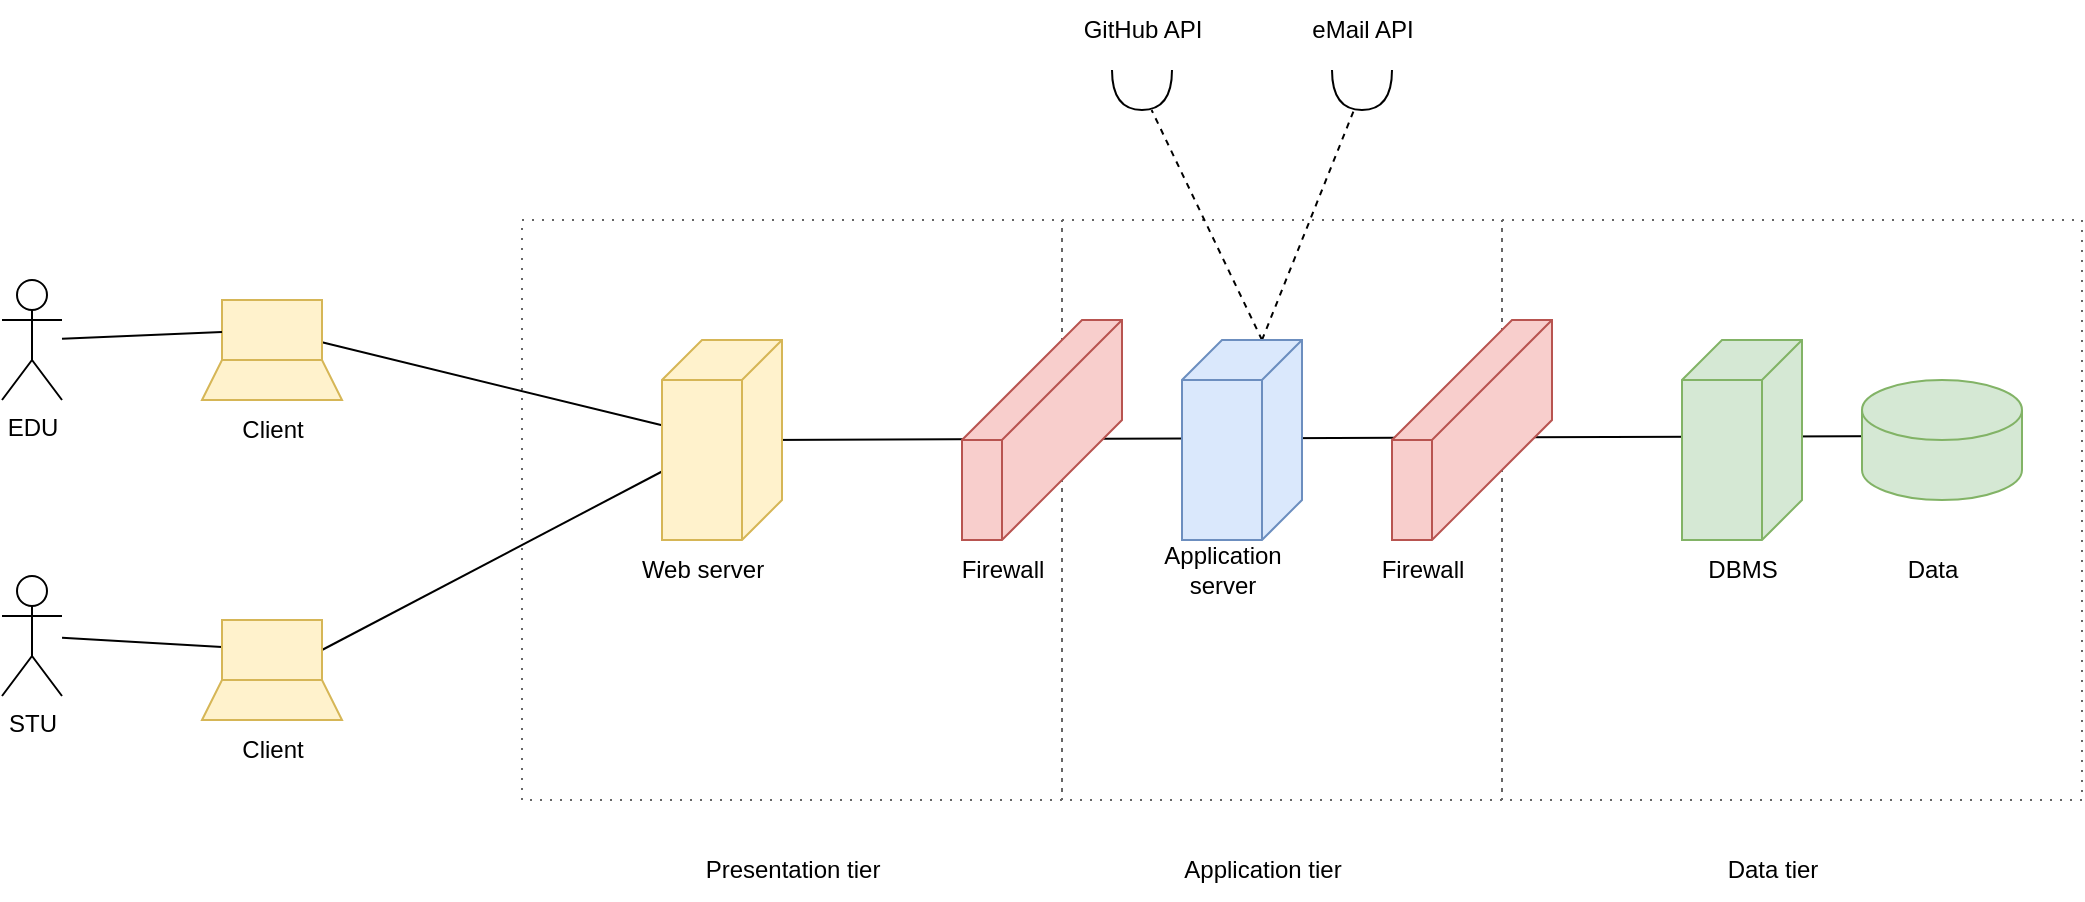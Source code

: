 <mxfile version="22.1.7" type="device" pages="4">
  <diagram name="High level components" id="cOoBFTMBQQrQHURf7YNJ">
    <mxGraphModel dx="1221" dy="737" grid="1" gridSize="10" guides="1" tooltips="1" connect="1" arrows="1" fold="1" page="1" pageScale="1" pageWidth="1654" pageHeight="1169" math="0" shadow="0">
      <root>
        <mxCell id="0" />
        <mxCell id="1" parent="0" />
        <mxCell id="325rAeDmDZbnP-FaZzJt-11" value="" style="endArrow=none;html=1;rounded=0;" parent="1" edge="1">
          <mxGeometry width="50" height="50" relative="1" as="geometry">
            <mxPoint x="590" y="470" as="sourcePoint" />
            <mxPoint x="1180" y="468" as="targetPoint" />
          </mxGeometry>
        </mxCell>
        <mxCell id="whrq9c6-1YdyCOkFaGTL-42" value="" style="rounded=0;whiteSpace=wrap;html=1;fillColor=none;fontColor=#333333;strokeColor=#666666;dashed=1;dashPattern=1 4;" parent="1" vertex="1">
          <mxGeometry x="970" y="360" width="290" height="290" as="geometry" />
        </mxCell>
        <mxCell id="whrq9c6-1YdyCOkFaGTL-41" value="" style="rounded=0;whiteSpace=wrap;html=1;fillColor=none;fontColor=#333333;strokeColor=#666666;dashed=1;dashPattern=1 4;" parent="1" vertex="1">
          <mxGeometry x="750" y="360" width="220" height="290" as="geometry" />
        </mxCell>
        <mxCell id="whrq9c6-1YdyCOkFaGTL-40" value="" style="rounded=0;whiteSpace=wrap;html=1;fillColor=none;fontColor=#333333;strokeColor=#666666;dashed=1;dashPattern=1 4;" parent="1" vertex="1">
          <mxGeometry x="480" y="360" width="270" height="290" as="geometry" />
        </mxCell>
        <mxCell id="whrq9c6-1YdyCOkFaGTL-52" style="rounded=0;orthogonalLoop=1;jettySize=auto;html=1;dashed=1;endArrow=none;endFill=0;exitX=0;exitY=0;exitDx=0;exitDy=20;exitPerimeter=0;" parent="1" source="whrq9c6-1YdyCOkFaGTL-1" target="SX0DmwltoXCPjksRXZ_--1" edge="1">
          <mxGeometry relative="1" as="geometry">
            <mxPoint x="797.2" y="310" as="targetPoint" />
          </mxGeometry>
        </mxCell>
        <mxCell id="whrq9c6-1YdyCOkFaGTL-53" style="rounded=0;orthogonalLoop=1;jettySize=auto;html=1;endArrow=none;endFill=0;exitX=0;exitY=0;exitDx=0;exitDy=20;exitPerimeter=0;dashed=1;" parent="1" source="whrq9c6-1YdyCOkFaGTL-1" target="SX0DmwltoXCPjksRXZ_--4" edge="1">
          <mxGeometry relative="1" as="geometry">
            <mxPoint x="894" y="310" as="targetPoint" />
          </mxGeometry>
        </mxCell>
        <mxCell id="whrq9c6-1YdyCOkFaGTL-1" value="" style="verticalAlign=top;align=left;spacingTop=8;spacingLeft=2;spacingRight=12;shape=cube;size=20;direction=south;fontStyle=4;html=1;whiteSpace=wrap;fillColor=#dae8fc;strokeColor=#6c8ebf;" parent="1" vertex="1">
          <mxGeometry x="810" y="420" width="60" height="100" as="geometry" />
        </mxCell>
        <mxCell id="whrq9c6-1YdyCOkFaGTL-2" value="Application &lt;br&gt;server" style="text;html=1;align=center;verticalAlign=middle;resizable=0;points=[];autosize=1;strokeColor=none;fillColor=none;" parent="1" vertex="1">
          <mxGeometry x="790" y="515" width="80" height="40" as="geometry" />
        </mxCell>
        <mxCell id="whrq9c6-1YdyCOkFaGTL-7" value="" style="verticalAlign=top;align=left;spacingTop=8;spacingLeft=2;spacingRight=12;shape=cube;size=60;direction=south;fontStyle=4;html=1;whiteSpace=wrap;fillStyle=auto;fillColor=#f8cecc;strokeColor=#b85450;" parent="1" vertex="1">
          <mxGeometry x="700" y="410" width="80" height="110" as="geometry" />
        </mxCell>
        <mxCell id="whrq9c6-1YdyCOkFaGTL-8" value="Firewall" style="text;html=1;align=center;verticalAlign=middle;resizable=0;points=[];autosize=1;strokeColor=none;fillColor=none;" parent="1" vertex="1">
          <mxGeometry x="690" y="520" width="60" height="30" as="geometry" />
        </mxCell>
        <mxCell id="325rAeDmDZbnP-FaZzJt-12" style="rounded=0;orthogonalLoop=1;jettySize=auto;html=1;endArrow=none;endFill=0;" parent="1" source="whrq9c6-1YdyCOkFaGTL-11" target="325rAeDmDZbnP-FaZzJt-8" edge="1">
          <mxGeometry relative="1" as="geometry" />
        </mxCell>
        <mxCell id="whrq9c6-1YdyCOkFaGTL-11" value="" style="whiteSpace=wrap;html=1;fillColor=#fff2cc;strokeColor=#d6b656;" parent="1" vertex="1">
          <mxGeometry x="330" y="400" width="50" height="30" as="geometry" />
        </mxCell>
        <mxCell id="whrq9c6-1YdyCOkFaGTL-12" value="" style="shape=trapezoid;perimeter=trapezoidPerimeter;whiteSpace=wrap;html=1;fixedSize=1;fillColor=#fff2cc;strokeColor=#d6b656;size=10;" parent="1" vertex="1">
          <mxGeometry x="320" y="430" width="70" height="20" as="geometry" />
        </mxCell>
        <mxCell id="whrq9c6-1YdyCOkFaGTL-13" value="Client" style="text;html=1;align=center;verticalAlign=middle;resizable=0;points=[];autosize=1;strokeColor=none;fillColor=none;" parent="1" vertex="1">
          <mxGeometry x="330" y="450" width="50" height="30" as="geometry" />
        </mxCell>
        <mxCell id="whrq9c6-1YdyCOkFaGTL-15" value="" style="verticalAlign=top;align=left;spacingTop=8;spacingLeft=2;spacingRight=12;shape=cube;size=60;direction=south;fontStyle=4;html=1;whiteSpace=wrap;fillStyle=auto;fillColor=#f8cecc;strokeColor=#b85450;" parent="1" vertex="1">
          <mxGeometry x="915" y="410" width="80" height="110" as="geometry" />
        </mxCell>
        <mxCell id="whrq9c6-1YdyCOkFaGTL-16" value="Firewall" style="text;html=1;align=center;verticalAlign=middle;resizable=0;points=[];autosize=1;strokeColor=none;fillColor=none;" parent="1" vertex="1">
          <mxGeometry x="900" y="520" width="60" height="30" as="geometry" />
        </mxCell>
        <mxCell id="whrq9c6-1YdyCOkFaGTL-20" value="" style="verticalAlign=top;align=left;spacingTop=8;spacingLeft=2;spacingRight=12;shape=cube;size=20;direction=south;fontStyle=4;html=1;whiteSpace=wrap;fillColor=#d5e8d4;strokeColor=#82b366;" parent="1" vertex="1">
          <mxGeometry x="1060" y="420" width="60" height="100" as="geometry" />
        </mxCell>
        <mxCell id="whrq9c6-1YdyCOkFaGTL-21" value="DBMS" style="text;html=1;align=center;verticalAlign=middle;resizable=0;points=[];autosize=1;strokeColor=none;fillColor=none;" parent="1" vertex="1">
          <mxGeometry x="1060" y="520" width="60" height="30" as="geometry" />
        </mxCell>
        <mxCell id="whrq9c6-1YdyCOkFaGTL-23" value="" style="shape=cylinder3;whiteSpace=wrap;html=1;boundedLbl=1;backgroundOutline=1;size=15;fillColor=#d5e8d4;strokeColor=#82b366;" parent="1" vertex="1">
          <mxGeometry x="1150" y="440" width="80" height="60" as="geometry" />
        </mxCell>
        <mxCell id="whrq9c6-1YdyCOkFaGTL-26" value="Data" style="text;html=1;align=center;verticalAlign=middle;resizable=0;points=[];autosize=1;strokeColor=none;fillColor=none;" parent="1" vertex="1">
          <mxGeometry x="1160" y="520" width="50" height="30" as="geometry" />
        </mxCell>
        <mxCell id="325rAeDmDZbnP-FaZzJt-16" style="rounded=0;orthogonalLoop=1;jettySize=auto;html=1;endArrow=none;endFill=0;" parent="1" source="whrq9c6-1YdyCOkFaGTL-33" target="whrq9c6-1YdyCOkFaGTL-11" edge="1">
          <mxGeometry relative="1" as="geometry" />
        </mxCell>
        <mxCell id="whrq9c6-1YdyCOkFaGTL-33" value="EDU" style="shape=umlActor;verticalLabelPosition=bottom;verticalAlign=top;html=1;outlineConnect=0;" parent="1" vertex="1">
          <mxGeometry x="220" y="390" width="30" height="60" as="geometry" />
        </mxCell>
        <mxCell id="325rAeDmDZbnP-FaZzJt-17" style="rounded=0;orthogonalLoop=1;jettySize=auto;html=1;endArrow=none;endFill=0;" parent="1" source="whrq9c6-1YdyCOkFaGTL-35" target="325rAeDmDZbnP-FaZzJt-5" edge="1">
          <mxGeometry relative="1" as="geometry" />
        </mxCell>
        <mxCell id="whrq9c6-1YdyCOkFaGTL-35" value="STU" style="shape=umlActor;verticalLabelPosition=bottom;verticalAlign=top;html=1;outlineConnect=0;" parent="1" vertex="1">
          <mxGeometry x="220" y="538" width="30" height="60" as="geometry" />
        </mxCell>
        <mxCell id="whrq9c6-1YdyCOkFaGTL-43" value="Presentation tier" style="text;html=1;align=center;verticalAlign=middle;resizable=0;points=[];autosize=1;strokeColor=none;fillColor=none;" parent="1" vertex="1">
          <mxGeometry x="560" y="670" width="110" height="30" as="geometry" />
        </mxCell>
        <mxCell id="whrq9c6-1YdyCOkFaGTL-44" value="Application tier" style="text;html=1;align=center;verticalAlign=middle;resizable=0;points=[];autosize=1;strokeColor=none;fillColor=none;" parent="1" vertex="1">
          <mxGeometry x="800" y="670" width="100" height="30" as="geometry" />
        </mxCell>
        <mxCell id="whrq9c6-1YdyCOkFaGTL-45" value="Data tier" style="text;html=1;align=center;verticalAlign=middle;resizable=0;points=[];autosize=1;strokeColor=none;fillColor=none;" parent="1" vertex="1">
          <mxGeometry x="1070" y="670" width="70" height="30" as="geometry" />
        </mxCell>
        <mxCell id="whrq9c6-1YdyCOkFaGTL-48" value="GitHub API" style="text;html=1;align=center;verticalAlign=middle;resizable=0;points=[];autosize=1;strokeColor=none;fillColor=none;" parent="1" vertex="1">
          <mxGeometry x="750" y="250" width="80" height="30" as="geometry" />
        </mxCell>
        <mxCell id="whrq9c6-1YdyCOkFaGTL-50" value="eMail API" style="text;html=1;align=center;verticalAlign=middle;resizable=0;points=[];autosize=1;strokeColor=none;fillColor=none;" parent="1" vertex="1">
          <mxGeometry x="865" y="250" width="70" height="30" as="geometry" />
        </mxCell>
        <mxCell id="SX0DmwltoXCPjksRXZ_--1" value="" style="shape=requiredInterface;html=1;verticalLabelPosition=bottom;sketch=0;rotation=90;" parent="1" vertex="1">
          <mxGeometry x="780" y="280" width="20" height="30" as="geometry" />
        </mxCell>
        <mxCell id="SX0DmwltoXCPjksRXZ_--4" value="" style="shape=requiredInterface;html=1;verticalLabelPosition=bottom;sketch=0;rotation=90;" parent="1" vertex="1">
          <mxGeometry x="890" y="280" width="20" height="30" as="geometry" />
        </mxCell>
        <mxCell id="325rAeDmDZbnP-FaZzJt-14" style="rounded=0;orthogonalLoop=1;jettySize=auto;html=1;endArrow=none;endFill=0;exitX=1;exitY=0.5;exitDx=0;exitDy=0;" parent="1" source="325rAeDmDZbnP-FaZzJt-5" target="325rAeDmDZbnP-FaZzJt-8" edge="1">
          <mxGeometry relative="1" as="geometry" />
        </mxCell>
        <mxCell id="325rAeDmDZbnP-FaZzJt-5" value="" style="whiteSpace=wrap;html=1;fillColor=#fff2cc;strokeColor=#d6b656;" parent="1" vertex="1">
          <mxGeometry x="330" y="560" width="50" height="30" as="geometry" />
        </mxCell>
        <mxCell id="325rAeDmDZbnP-FaZzJt-6" value="" style="shape=trapezoid;perimeter=trapezoidPerimeter;whiteSpace=wrap;html=1;fixedSize=1;fillColor=#fff2cc;strokeColor=#d6b656;size=10;" parent="1" vertex="1">
          <mxGeometry x="320" y="590" width="70" height="20" as="geometry" />
        </mxCell>
        <mxCell id="325rAeDmDZbnP-FaZzJt-7" value="Client" style="text;html=1;align=center;verticalAlign=middle;resizable=0;points=[];autosize=1;strokeColor=none;fillColor=none;" parent="1" vertex="1">
          <mxGeometry x="330" y="610" width="50" height="30" as="geometry" />
        </mxCell>
        <mxCell id="325rAeDmDZbnP-FaZzJt-8" value="" style="verticalAlign=top;align=left;spacingTop=8;spacingLeft=2;spacingRight=12;shape=cube;size=20;direction=south;fontStyle=4;html=1;whiteSpace=wrap;fillColor=#fff2cc;strokeColor=#d6b656;" parent="1" vertex="1">
          <mxGeometry x="550" y="420" width="60" height="100" as="geometry" />
        </mxCell>
        <mxCell id="325rAeDmDZbnP-FaZzJt-9" value="Web server" style="text;html=1;align=center;verticalAlign=middle;resizable=0;points=[];autosize=1;strokeColor=none;fillColor=none;" parent="1" vertex="1">
          <mxGeometry x="530" y="520" width="80" height="30" as="geometry" />
        </mxCell>
      </root>
    </mxGraphModel>
  </diagram>
  <diagram id="GEOFSXBYY_uaa49tpmLa" name="Component diagram">
    <mxGraphModel dx="1221" dy="737" grid="1" gridSize="10" guides="1" tooltips="1" connect="1" arrows="1" fold="1" page="1" pageScale="1" pageWidth="1654" pageHeight="1169" math="0" shadow="0">
      <root>
        <mxCell id="0" />
        <mxCell id="1" parent="0" />
        <mxCell id="XylG27JU7PK3eP8t6BsH-8" style="edgeStyle=elbowEdgeStyle;rounded=0;orthogonalLoop=1;jettySize=auto;html=1;endArrow=none;endFill=0;" parent="1" source="DIwakF3W96JZLYulPcr_-1" target="DIwakF3W96JZLYulPcr_-5" edge="1">
          <mxGeometry relative="1" as="geometry" />
        </mxCell>
        <mxCell id="XylG27JU7PK3eP8t6BsH-9" style="edgeStyle=elbowEdgeStyle;rounded=0;orthogonalLoop=1;jettySize=auto;html=1;endArrow=none;endFill=0;" parent="1" source="DIwakF3W96JZLYulPcr_-1" target="K3vsCA65qydEFag3leHv-1" edge="1">
          <mxGeometry relative="1" as="geometry" />
        </mxCell>
        <mxCell id="XylG27JU7PK3eP8t6BsH-10" style="edgeStyle=elbowEdgeStyle;rounded=0;orthogonalLoop=1;jettySize=auto;html=1;endArrow=none;endFill=0;" parent="1" source="DIwakF3W96JZLYulPcr_-1" target="XylG27JU7PK3eP8t6BsH-2" edge="1">
          <mxGeometry relative="1" as="geometry" />
        </mxCell>
        <mxCell id="XylG27JU7PK3eP8t6BsH-11" style="edgeStyle=elbowEdgeStyle;rounded=0;orthogonalLoop=1;jettySize=auto;html=1;endArrow=none;endFill=0;" parent="1" source="DIwakF3W96JZLYulPcr_-1" target="XylG27JU7PK3eP8t6BsH-1" edge="1">
          <mxGeometry relative="1" as="geometry" />
        </mxCell>
        <mxCell id="XylG27JU7PK3eP8t6BsH-15" style="edgeStyle=elbowEdgeStyle;rounded=0;orthogonalLoop=1;jettySize=auto;html=1;endArrow=none;endFill=0;" parent="1" source="DIwakF3W96JZLYulPcr_-1" target="K3vsCA65qydEFag3leHv-2" edge="1">
          <mxGeometry relative="1" as="geometry" />
        </mxCell>
        <mxCell id="DIwakF3W96JZLYulPcr_-1" value="&lt;b style=&quot;font-size: 14px;&quot;&gt;EDU&lt;br style=&quot;font-size: 14px;&quot;&gt;WebApp&lt;br style=&quot;font-size: 14px;&quot;&gt;&lt;/b&gt;" style="html=1;dropTarget=0;whiteSpace=wrap;fontSize=14;fillColor=#fff2cc;strokeColor=#d6b656;" parent="1" vertex="1">
          <mxGeometry x="710" y="485" width="180" height="90" as="geometry" />
        </mxCell>
        <mxCell id="DIwakF3W96JZLYulPcr_-2" value="" style="shape=module;jettyWidth=8;jettyHeight=4;fillColor=#fff2cc;strokeColor=#d6b656;" parent="DIwakF3W96JZLYulPcr_-1" vertex="1">
          <mxGeometry x="1" width="20" height="20" relative="1" as="geometry">
            <mxPoint x="-27" y="7" as="offset" />
          </mxGeometry>
        </mxCell>
        <mxCell id="XylG27JU7PK3eP8t6BsH-16" style="edgeStyle=elbowEdgeStyle;rounded=0;orthogonalLoop=1;jettySize=auto;html=1;endArrow=none;endFill=0;" parent="1" source="DIwakF3W96JZLYulPcr_-3" target="XylG27JU7PK3eP8t6BsH-3" edge="1">
          <mxGeometry relative="1" as="geometry" />
        </mxCell>
        <mxCell id="XylG27JU7PK3eP8t6BsH-17" style="edgeStyle=elbowEdgeStyle;rounded=0;orthogonalLoop=1;jettySize=auto;html=1;endArrow=none;endFill=0;" parent="1" source="DIwakF3W96JZLYulPcr_-3" target="XylG27JU7PK3eP8t6BsH-4" edge="1">
          <mxGeometry relative="1" as="geometry" />
        </mxCell>
        <mxCell id="XylG27JU7PK3eP8t6BsH-18" style="edgeStyle=elbowEdgeStyle;rounded=0;orthogonalLoop=1;jettySize=auto;html=1;endArrow=none;endFill=0;" parent="1" source="DIwakF3W96JZLYulPcr_-3" target="XylG27JU7PK3eP8t6BsH-7" edge="1">
          <mxGeometry relative="1" as="geometry" />
        </mxCell>
        <mxCell id="XylG27JU7PK3eP8t6BsH-19" style="edgeStyle=elbowEdgeStyle;rounded=0;orthogonalLoop=1;jettySize=auto;html=1;endArrow=none;endFill=0;" parent="1" source="DIwakF3W96JZLYulPcr_-3" target="XylG27JU7PK3eP8t6BsH-5" edge="1">
          <mxGeometry relative="1" as="geometry" />
        </mxCell>
        <mxCell id="DIwakF3W96JZLYulPcr_-3" value="&lt;b style=&quot;font-size: 14px;&quot;&gt;STU&lt;br style=&quot;font-size: 14px;&quot;&gt;WebApp&lt;br style=&quot;font-size: 14px;&quot;&gt;&lt;/b&gt;" style="html=1;dropTarget=0;whiteSpace=wrap;fontSize=14;fillColor=#fff2cc;strokeColor=#d6b656;" parent="1" vertex="1">
          <mxGeometry x="710" y="930" width="180" height="90" as="geometry" />
        </mxCell>
        <mxCell id="DIwakF3W96JZLYulPcr_-4" value="" style="shape=module;jettyWidth=8;jettyHeight=4;fillColor=#fff2cc;strokeColor=#d6b656;" parent="DIwakF3W96JZLYulPcr_-3" vertex="1">
          <mxGeometry x="1" width="20" height="20" relative="1" as="geometry">
            <mxPoint x="-27" y="7" as="offset" />
          </mxGeometry>
        </mxCell>
        <mxCell id="apOxuv2w6RahuDsQ91DI-37" style="edgeStyle=orthogonalEdgeStyle;rounded=0;orthogonalLoop=1;jettySize=auto;html=1;endArrow=none;endFill=0;" parent="1" source="DIwakF3W96JZLYulPcr_-5" target="758whW3wnUASTh_ceuO4-10" edge="1">
          <mxGeometry relative="1" as="geometry" />
        </mxCell>
        <mxCell id="DIwakF3W96JZLYulPcr_-5" value="Auth manager&lt;br&gt;interface" style="shape=providedRequiredInterface;html=1;verticalLabelPosition=bottom;sketch=0;flipV=0;flipH=1;" parent="1" vertex="1">
          <mxGeometry x="1030" y="310" width="40" height="40" as="geometry" />
        </mxCell>
        <mxCell id="apOxuv2w6RahuDsQ91DI-30" style="rounded=0;orthogonalLoop=1;jettySize=auto;html=1;endArrow=none;endFill=0;edgeStyle=elbowEdgeStyle;" parent="1" source="K3vsCA65qydEFag3leHv-1" target="758whW3wnUASTh_ceuO4-3" edge="1">
          <mxGeometry relative="1" as="geometry">
            <Array as="points">
              <mxPoint x="1200" y="800" />
            </Array>
          </mxGeometry>
        </mxCell>
        <mxCell id="K3vsCA65qydEFag3leHv-1" value="Tournaments action&lt;br&gt;interface" style="shape=providedRequiredInterface;html=1;verticalLabelPosition=bottom;sketch=0;flipV=0;flipH=1;" parent="1" vertex="1">
          <mxGeometry x="1030" y="610" width="40" height="40" as="geometry" />
        </mxCell>
        <mxCell id="apOxuv2w6RahuDsQ91DI-31" style="rounded=0;orthogonalLoop=1;jettySize=auto;html=1;endArrow=none;endFill=0;edgeStyle=elbowEdgeStyle;" parent="1" source="K3vsCA65qydEFag3leHv-2" target="758whW3wnUASTh_ceuO4-5" edge="1">
          <mxGeometry relative="1" as="geometry">
            <Array as="points">
              <mxPoint x="1160" y="650" />
            </Array>
          </mxGeometry>
        </mxCell>
        <mxCell id="K3vsCA65qydEFag3leHv-2" value="Battles action&lt;br&gt;interface" style="shape=providedRequiredInterface;html=1;verticalLabelPosition=bottom;sketch=0;flipV=0;flipH=1;" parent="1" vertex="1">
          <mxGeometry x="1030" y="510" width="40" height="40" as="geometry" />
        </mxCell>
        <mxCell id="apOxuv2w6RahuDsQ91DI-33" style="rounded=0;orthogonalLoop=1;jettySize=auto;html=1;endArrow=none;endFill=0;edgeStyle=elbowEdgeStyle;" parent="1" source="XylG27JU7PK3eP8t6BsH-1" target="758whW3wnUASTh_ceuO4-1" edge="1">
          <mxGeometry relative="1" as="geometry" />
        </mxCell>
        <mxCell id="XylG27JU7PK3eP8t6BsH-1" value="Badges action&lt;br&gt;interface" style="shape=providedRequiredInterface;html=1;verticalLabelPosition=bottom;sketch=0;flipV=0;flipH=1;" parent="1" vertex="1">
          <mxGeometry x="1030" y="710" width="40" height="40" as="geometry" />
        </mxCell>
        <mxCell id="apOxuv2w6RahuDsQ91DI-32" style="rounded=0;orthogonalLoop=1;jettySize=auto;html=1;endArrow=none;endFill=0;edgeStyle=elbowEdgeStyle;" parent="1" source="XylG27JU7PK3eP8t6BsH-2" target="758whW3wnUASTh_ceuO4-7" edge="1">
          <mxGeometry relative="1" as="geometry">
            <Array as="points">
              <mxPoint x="1120" y="460" />
            </Array>
          </mxGeometry>
        </mxCell>
        <mxCell id="XylG27JU7PK3eP8t6BsH-2" value="Profile inspector&lt;br&gt;interface" style="shape=providedRequiredInterface;html=1;verticalLabelPosition=bottom;sketch=0;flipV=0;flipH=1;" parent="1" vertex="1">
          <mxGeometry x="1030" y="410" width="40" height="40" as="geometry" />
        </mxCell>
        <mxCell id="apOxuv2w6RahuDsQ91DI-38" style="edgeStyle=orthogonalEdgeStyle;rounded=0;orthogonalLoop=1;jettySize=auto;html=1;endArrow=none;endFill=0;" parent="1" source="XylG27JU7PK3eP8t6BsH-3" target="758whW3wnUASTh_ceuO4-10" edge="1">
          <mxGeometry relative="1" as="geometry" />
        </mxCell>
        <mxCell id="XylG27JU7PK3eP8t6BsH-3" value="Auth manager&lt;br&gt;interface" style="shape=providedRequiredInterface;html=1;verticalLabelPosition=bottom;sketch=0;flipV=0;flipH=1;" parent="1" vertex="1">
          <mxGeometry x="1030" y="1100" width="40" height="40" as="geometry" />
        </mxCell>
        <mxCell id="apOxuv2w6RahuDsQ91DI-34" style="rounded=0;orthogonalLoop=1;jettySize=auto;html=1;endArrow=none;endFill=0;edgeStyle=elbowEdgeStyle;" parent="1" source="XylG27JU7PK3eP8t6BsH-4" target="758whW3wnUASTh_ceuO4-3" edge="1">
          <mxGeometry relative="1" as="geometry">
            <Array as="points">
              <mxPoint x="1200" y="960" />
            </Array>
          </mxGeometry>
        </mxCell>
        <mxCell id="XylG27JU7PK3eP8t6BsH-4" value="Tournaments action&lt;br&gt;interface" style="shape=providedRequiredInterface;html=1;verticalLabelPosition=bottom;sketch=0;flipV=0;flipH=1;" parent="1" vertex="1">
          <mxGeometry x="1030" y="1010" width="40" height="40" as="geometry" />
        </mxCell>
        <mxCell id="apOxuv2w6RahuDsQ91DI-35" style="rounded=0;orthogonalLoop=1;jettySize=auto;html=1;endArrow=none;endFill=0;edgeStyle=elbowEdgeStyle;" parent="1" source="apOxuv2w6RahuDsQ91DI-43" target="758whW3wnUASTh_ceuO4-5" edge="1">
          <mxGeometry relative="1" as="geometry">
            <Array as="points" />
          </mxGeometry>
        </mxCell>
        <mxCell id="XylG27JU7PK3eP8t6BsH-5" value="Battles action&lt;br&gt;interface" style="shape=providedRequiredInterface;html=1;verticalLabelPosition=bottom;sketch=0;flipV=0;flipH=1;" parent="1" vertex="1">
          <mxGeometry x="1030" y="910" width="40" height="40" as="geometry" />
        </mxCell>
        <mxCell id="apOxuv2w6RahuDsQ91DI-36" style="rounded=0;orthogonalLoop=1;jettySize=auto;html=1;endArrow=none;endFill=0;edgeStyle=elbowEdgeStyle;" parent="1" source="apOxuv2w6RahuDsQ91DI-46" target="758whW3wnUASTh_ceuO4-7" edge="1">
          <mxGeometry relative="1" as="geometry">
            <Array as="points" />
          </mxGeometry>
        </mxCell>
        <mxCell id="XylG27JU7PK3eP8t6BsH-7" value="Profile inspector&lt;br&gt;interface" style="shape=providedRequiredInterface;html=1;verticalLabelPosition=bottom;sketch=0;flipV=0;flipH=1;" parent="1" vertex="1">
          <mxGeometry x="1030" y="810" width="40" height="40" as="geometry" />
        </mxCell>
        <mxCell id="758whW3wnUASTh_ceuO4-30" style="edgeStyle=elbowEdgeStyle;rounded=0;orthogonalLoop=1;jettySize=auto;html=1;endArrow=none;endFill=0;fillColor=#e1d5e7;strokeColor=#9673a6;" parent="1" source="758whW3wnUASTh_ceuO4-1" target="758whW3wnUASTh_ceuO4-26" edge="1">
          <mxGeometry relative="1" as="geometry" />
        </mxCell>
        <mxCell id="758whW3wnUASTh_ceuO4-44" style="edgeStyle=elbowEdgeStyle;rounded=0;orthogonalLoop=1;jettySize=auto;html=1;endArrow=none;endFill=0;fillColor=#d5e8d4;strokeColor=#82b366;exitX=1;exitY=0.25;exitDx=0;exitDy=0;" parent="1" source="758whW3wnUASTh_ceuO4-1" target="758whW3wnUASTh_ceuO4-39" edge="1">
          <mxGeometry relative="1" as="geometry" />
        </mxCell>
        <mxCell id="758whW3wnUASTh_ceuO4-1" value="&lt;b&gt;Badges&lt;br&gt;manager&lt;br&gt;&lt;/b&gt;" style="html=1;dropTarget=0;whiteSpace=wrap;fillColor=#dae8fc;strokeColor=#6c8ebf;" parent="1" vertex="1">
          <mxGeometry x="1480" y="600" width="160" height="80" as="geometry" />
        </mxCell>
        <mxCell id="758whW3wnUASTh_ceuO4-2" value="" style="shape=module;jettyWidth=8;jettyHeight=4;fillColor=#dae8fc;strokeColor=#6c8ebf;" parent="758whW3wnUASTh_ceuO4-1" vertex="1">
          <mxGeometry x="1" width="20" height="20" relative="1" as="geometry">
            <mxPoint x="-27" y="7" as="offset" />
          </mxGeometry>
        </mxCell>
        <mxCell id="758whW3wnUASTh_ceuO4-13" style="edgeStyle=orthogonalEdgeStyle;rounded=0;orthogonalLoop=1;jettySize=auto;html=1;endArrow=none;endFill=0;" parent="1" source="758whW3wnUASTh_ceuO4-3" target="758whW3wnUASTh_ceuO4-12" edge="1">
          <mxGeometry relative="1" as="geometry" />
        </mxCell>
        <mxCell id="758whW3wnUASTh_ceuO4-29" style="rounded=0;orthogonalLoop=1;jettySize=auto;html=1;endArrow=none;endFill=0;exitX=1;exitY=0.5;exitDx=0;exitDy=0;edgeStyle=elbowEdgeStyle;fillColor=#e1d5e7;strokeColor=#9673a6;" parent="1" source="758whW3wnUASTh_ceuO4-3" target="758whW3wnUASTh_ceuO4-26" edge="1">
          <mxGeometry relative="1" as="geometry" />
        </mxCell>
        <mxCell id="758whW3wnUASTh_ceuO4-46" style="edgeStyle=elbowEdgeStyle;rounded=0;orthogonalLoop=1;jettySize=auto;html=1;endArrow=none;endFill=0;fillColor=#d5e8d4;strokeColor=#82b366;exitX=1;exitY=0.25;exitDx=0;exitDy=0;" parent="1" source="758whW3wnUASTh_ceuO4-3" target="758whW3wnUASTh_ceuO4-39" edge="1">
          <mxGeometry relative="1" as="geometry" />
        </mxCell>
        <mxCell id="apOxuv2w6RahuDsQ91DI-9" style="edgeStyle=elbowEdgeStyle;rounded=0;orthogonalLoop=1;jettySize=auto;html=1;fillColor=#fad7ac;strokeColor=#b46504;endArrow=none;endFill=0;exitX=1;exitY=0.75;exitDx=0;exitDy=0;" parent="1" source="758whW3wnUASTh_ceuO4-3" target="apOxuv2w6RahuDsQ91DI-6" edge="1">
          <mxGeometry relative="1" as="geometry" />
        </mxCell>
        <mxCell id="758whW3wnUASTh_ceuO4-3" value="&lt;b&gt;Tournaments&lt;br&gt;manager&lt;br&gt;&lt;/b&gt;" style="html=1;dropTarget=0;whiteSpace=wrap;fillColor=#dae8fc;strokeColor=#6c8ebf;" parent="1" vertex="1">
          <mxGeometry x="1480" y="920" width="160" height="80" as="geometry" />
        </mxCell>
        <mxCell id="758whW3wnUASTh_ceuO4-4" value="" style="shape=module;jettyWidth=8;jettyHeight=4;fillColor=#dae8fc;strokeColor=#6c8ebf;" parent="758whW3wnUASTh_ceuO4-3" vertex="1">
          <mxGeometry x="1" width="20" height="20" relative="1" as="geometry">
            <mxPoint x="-27" y="7" as="offset" />
          </mxGeometry>
        </mxCell>
        <mxCell id="758whW3wnUASTh_ceuO4-28" style="rounded=0;orthogonalLoop=1;jettySize=auto;html=1;endArrow=none;endFill=0;exitDx=0;exitDy=0;edgeStyle=elbowEdgeStyle;fillColor=#e1d5e7;strokeColor=#9673a6;" parent="1" source="C0yePoJCWu_Ar_9S11x2-4" target="758whW3wnUASTh_ceuO4-26" edge="1">
          <mxGeometry relative="1" as="geometry" />
        </mxCell>
        <mxCell id="758whW3wnUASTh_ceuO4-45" style="edgeStyle=elbowEdgeStyle;rounded=0;orthogonalLoop=1;jettySize=auto;html=1;endArrow=none;endFill=0;fillColor=#d5e8d4;strokeColor=#82b366;exitX=1;exitY=0.25;exitDx=0;exitDy=0;" parent="1" source="758whW3wnUASTh_ceuO4-5" target="758whW3wnUASTh_ceuO4-39" edge="1">
          <mxGeometry relative="1" as="geometry" />
        </mxCell>
        <mxCell id="apOxuv2w6RahuDsQ91DI-10" style="edgeStyle=elbowEdgeStyle;rounded=0;orthogonalLoop=1;jettySize=auto;html=1;fillColor=#fad7ac;strokeColor=#b46504;endArrow=none;endFill=0;exitX=1;exitY=0.75;exitDx=0;exitDy=0;" parent="1" source="758whW3wnUASTh_ceuO4-5" target="apOxuv2w6RahuDsQ91DI-6" edge="1">
          <mxGeometry relative="1" as="geometry" />
        </mxCell>
        <mxCell id="dd3WBzlH9bCQJZS-CcU6-2" style="edgeStyle=orthogonalEdgeStyle;rounded=0;orthogonalLoop=1;jettySize=auto;html=1;exitX=0;exitY=0.75;exitDx=0;exitDy=0;endArrow=none;endFill=0;dashed=1;" parent="1" source="758whW3wnUASTh_ceuO4-5" target="dd3WBzlH9bCQJZS-CcU6-3" edge="1">
          <mxGeometry relative="1" as="geometry">
            <mxPoint x="1425.001" y="1270" as="targetPoint" />
          </mxGeometry>
        </mxCell>
        <mxCell id="758whW3wnUASTh_ceuO4-5" value="&lt;b&gt;Battles&lt;br&gt;manager&lt;br&gt;&lt;/b&gt;" style="html=1;dropTarget=0;whiteSpace=wrap;fillColor=#dae8fc;strokeColor=#6c8ebf;" parent="1" vertex="1">
          <mxGeometry x="1480" y="720" width="160" height="80" as="geometry" />
        </mxCell>
        <mxCell id="758whW3wnUASTh_ceuO4-6" value="" style="shape=module;jettyWidth=8;jettyHeight=4;fillColor=#dae8fc;strokeColor=#6c8ebf;" parent="758whW3wnUASTh_ceuO4-5" vertex="1">
          <mxGeometry x="1" width="20" height="20" relative="1" as="geometry">
            <mxPoint x="-27" y="7" as="offset" />
          </mxGeometry>
        </mxCell>
        <mxCell id="758whW3wnUASTh_ceuO4-47" style="edgeStyle=elbowEdgeStyle;rounded=0;orthogonalLoop=1;jettySize=auto;html=1;endArrow=none;endFill=0;fillColor=#d5e8d4;strokeColor=#82b366;exitX=1;exitY=0.25;exitDx=0;exitDy=0;" parent="1" source="758whW3wnUASTh_ceuO4-7" target="758whW3wnUASTh_ceuO4-39" edge="1">
          <mxGeometry relative="1" as="geometry" />
        </mxCell>
        <mxCell id="758whW3wnUASTh_ceuO4-7" value="&lt;b&gt;Profile&lt;br&gt;Inspector&lt;br&gt;&lt;/b&gt;" style="html=1;dropTarget=0;whiteSpace=wrap;fillColor=#dae8fc;strokeColor=#6c8ebf;" parent="1" vertex="1">
          <mxGeometry x="1480" y="480" width="160" height="80" as="geometry" />
        </mxCell>
        <mxCell id="758whW3wnUASTh_ceuO4-8" value="" style="shape=module;jettyWidth=8;jettyHeight=4;fillColor=#dae8fc;strokeColor=#6c8ebf;" parent="758whW3wnUASTh_ceuO4-7" vertex="1">
          <mxGeometry x="1" width="20" height="20" relative="1" as="geometry">
            <mxPoint x="-27" y="7" as="offset" />
          </mxGeometry>
        </mxCell>
        <mxCell id="758whW3wnUASTh_ceuO4-14" style="edgeStyle=orthogonalEdgeStyle;rounded=0;orthogonalLoop=1;jettySize=auto;html=1;endArrow=none;endFill=0;" parent="1" source="758whW3wnUASTh_ceuO4-12" target="758whW3wnUASTh_ceuO4-5" edge="1">
          <mxGeometry relative="1" as="geometry" />
        </mxCell>
        <mxCell id="758whW3wnUASTh_ceuO4-12" value="TournamentInt" style="shape=providedRequiredInterface;html=1;verticalLabelPosition=bottom;sketch=0;rotation=90;" parent="1" vertex="1">
          <mxGeometry x="1545" y="843.5" width="30" height="30" as="geometry" />
        </mxCell>
        <mxCell id="758whW3wnUASTh_ceuO4-31" value="" style="group" parent="1" vertex="1" connectable="0">
          <mxGeometry x="1801" y="720" width="280" height="80" as="geometry" />
        </mxCell>
        <mxCell id="758whW3wnUASTh_ceuO4-10" value="&lt;b&gt;Auth&lt;br&gt;manager&lt;br&gt;&lt;/b&gt;" style="html=1;dropTarget=0;whiteSpace=wrap;fillColor=#dae8fc;strokeColor=#6c8ebf;" parent="758whW3wnUASTh_ceuO4-31" vertex="1">
          <mxGeometry x="229" width="160" height="80" as="geometry" />
        </mxCell>
        <mxCell id="758whW3wnUASTh_ceuO4-11" value="" style="shape=module;jettyWidth=8;jettyHeight=4;fillColor=#e1d5e7;strokeColor=#9673a6;" parent="758whW3wnUASTh_ceuO4-10" vertex="1">
          <mxGeometry x="1" width="20" height="20" relative="1" as="geometry">
            <mxPoint x="-27" y="7" as="offset" />
          </mxGeometry>
        </mxCell>
        <mxCell id="758whW3wnUASTh_ceuO4-26" value="AuthInt" style="shape=providedRequiredInterface;html=1;verticalLabelPosition=bottom;sketch=0;fillColor=#e1d5e7;strokeColor=#9673a6;" parent="758whW3wnUASTh_ceuO4-31" vertex="1">
          <mxGeometry y="25" width="30" height="30" as="geometry" />
        </mxCell>
        <mxCell id="758whW3wnUASTh_ceuO4-27" style="edgeStyle=orthogonalEdgeStyle;rounded=0;orthogonalLoop=1;jettySize=auto;html=1;endArrow=none;endFill=0;fillColor=#e1d5e7;strokeColor=#9673a6;" parent="758whW3wnUASTh_ceuO4-31" source="758whW3wnUASTh_ceuO4-10" target="758whW3wnUASTh_ceuO4-26" edge="1">
          <mxGeometry relative="1" as="geometry" />
        </mxCell>
        <mxCell id="758whW3wnUASTh_ceuO4-36" value="" style="group" parent="1" vertex="1" connectable="0">
          <mxGeometry x="1740" y="500" width="280" height="80" as="geometry" />
        </mxCell>
        <mxCell id="758whW3wnUASTh_ceuO4-37" value="&lt;b&gt;Query&lt;br&gt;manager&lt;br&gt;&lt;/b&gt;" style="html=1;dropTarget=0;whiteSpace=wrap;fillColor=#dae8fc;strokeColor=#6c8ebf;" parent="758whW3wnUASTh_ceuO4-36" vertex="1">
          <mxGeometry x="120" width="160" height="80" as="geometry" />
        </mxCell>
        <mxCell id="758whW3wnUASTh_ceuO4-38" value="" style="shape=module;jettyWidth=8;jettyHeight=4;fillColor=#d5e8d4;strokeColor=#82b366;" parent="758whW3wnUASTh_ceuO4-37" vertex="1">
          <mxGeometry x="1" width="20" height="20" relative="1" as="geometry">
            <mxPoint x="-27" y="7" as="offset" />
          </mxGeometry>
        </mxCell>
        <mxCell id="758whW3wnUASTh_ceuO4-39" value="QueryInt" style="shape=providedRequiredInterface;html=1;verticalLabelPosition=bottom;sketch=0;fillColor=#d5e8d4;strokeColor=#82b366;" parent="758whW3wnUASTh_ceuO4-36" vertex="1">
          <mxGeometry y="25" width="30" height="30" as="geometry" />
        </mxCell>
        <mxCell id="758whW3wnUASTh_ceuO4-40" style="edgeStyle=orthogonalEdgeStyle;rounded=0;orthogonalLoop=1;jettySize=auto;html=1;endArrow=none;endFill=0;fillColor=#d5e8d4;strokeColor=#82b366;" parent="758whW3wnUASTh_ceuO4-36" source="758whW3wnUASTh_ceuO4-37" target="758whW3wnUASTh_ceuO4-39" edge="1">
          <mxGeometry relative="1" as="geometry" />
        </mxCell>
        <mxCell id="apOxuv2w6RahuDsQ91DI-3" value="" style="group" parent="1" vertex="1" connectable="0">
          <mxGeometry x="1770" y="940" width="280" height="80" as="geometry" />
        </mxCell>
        <mxCell id="apOxuv2w6RahuDsQ91DI-4" value="&lt;b&gt;Notification&lt;br&gt;manager&lt;br&gt;&lt;/b&gt;" style="html=1;dropTarget=0;whiteSpace=wrap;fillColor=#dae8fc;strokeColor=#6c8ebf;" parent="apOxuv2w6RahuDsQ91DI-3" vertex="1">
          <mxGeometry x="120" width="160" height="80" as="geometry" />
        </mxCell>
        <mxCell id="apOxuv2w6RahuDsQ91DI-5" value="" style="shape=module;jettyWidth=8;jettyHeight=4;fillColor=#fad7ac;strokeColor=#b46504;" parent="apOxuv2w6RahuDsQ91DI-4" vertex="1">
          <mxGeometry x="1" width="20" height="20" relative="1" as="geometry">
            <mxPoint x="-27" y="7" as="offset" />
          </mxGeometry>
        </mxCell>
        <mxCell id="apOxuv2w6RahuDsQ91DI-6" value="NotificationInt" style="shape=providedRequiredInterface;html=1;verticalLabelPosition=bottom;sketch=0;fillColor=#fad7ac;strokeColor=#b46504;" parent="apOxuv2w6RahuDsQ91DI-3" vertex="1">
          <mxGeometry y="25" width="30" height="30" as="geometry" />
        </mxCell>
        <mxCell id="apOxuv2w6RahuDsQ91DI-7" style="edgeStyle=orthogonalEdgeStyle;rounded=0;orthogonalLoop=1;jettySize=auto;html=1;endArrow=none;endFill=0;fillColor=#fad7ac;strokeColor=#b46504;" parent="apOxuv2w6RahuDsQ91DI-3" source="apOxuv2w6RahuDsQ91DI-4" target="apOxuv2w6RahuDsQ91DI-6" edge="1">
          <mxGeometry relative="1" as="geometry" />
        </mxCell>
        <mxCell id="apOxuv2w6RahuDsQ91DI-44" value="" style="rounded=0;orthogonalLoop=1;jettySize=auto;html=1;endArrow=none;endFill=0;edgeStyle=elbowEdgeStyle;" parent="1" source="XylG27JU7PK3eP8t6BsH-5" target="apOxuv2w6RahuDsQ91DI-43" edge="1">
          <mxGeometry relative="1" as="geometry">
            <mxPoint x="1070" y="930" as="sourcePoint" />
            <mxPoint x="1480" y="760" as="targetPoint" />
            <Array as="points">
              <mxPoint x="1160" y="830" />
            </Array>
          </mxGeometry>
        </mxCell>
        <mxCell id="apOxuv2w6RahuDsQ91DI-43" value="" style="shape=waypoint;sketch=0;size=6;pointerEvents=1;points=[];fillColor=none;resizable=0;rotatable=0;perimeter=centerPerimeter;snapToPoint=1;" parent="1" vertex="1">
          <mxGeometry x="1150" y="750" width="20" height="20" as="geometry" />
        </mxCell>
        <mxCell id="apOxuv2w6RahuDsQ91DI-45" value="" style="shape=waypoint;sketch=0;size=6;pointerEvents=1;points=[];fillColor=none;resizable=0;rotatable=0;perimeter=centerPerimeter;snapToPoint=1;" parent="1" vertex="1">
          <mxGeometry x="1190" y="950" width="20" height="20" as="geometry" />
        </mxCell>
        <mxCell id="apOxuv2w6RahuDsQ91DI-47" value="" style="rounded=0;orthogonalLoop=1;jettySize=auto;html=1;endArrow=none;endFill=0;edgeStyle=elbowEdgeStyle;" parent="1" source="XylG27JU7PK3eP8t6BsH-7" target="apOxuv2w6RahuDsQ91DI-46" edge="1">
          <mxGeometry relative="1" as="geometry">
            <mxPoint x="1070" y="830" as="sourcePoint" />
            <mxPoint x="1480" y="520" as="targetPoint" />
            <Array as="points">
              <mxPoint x="1120" y="650" />
            </Array>
          </mxGeometry>
        </mxCell>
        <mxCell id="apOxuv2w6RahuDsQ91DI-46" value="" style="shape=waypoint;sketch=0;size=6;pointerEvents=1;points=[];fillColor=none;resizable=0;rotatable=0;perimeter=centerPerimeter;snapToPoint=1;" parent="1" vertex="1">
          <mxGeometry x="1110" y="510" width="20" height="20" as="geometry" />
        </mxCell>
        <mxCell id="apOxuv2w6RahuDsQ91DI-49" value="" style="group" parent="1" vertex="1" connectable="0">
          <mxGeometry x="2060" y="70" width="280" height="80" as="geometry" />
        </mxCell>
        <mxCell id="apOxuv2w6RahuDsQ91DI-50" value="&lt;b&gt;DBMS&lt;br&gt;&lt;/b&gt;" style="html=1;dropTarget=0;whiteSpace=wrap;fillColor=#d5e8d4;strokeColor=#82b366;" parent="apOxuv2w6RahuDsQ91DI-49" vertex="1">
          <mxGeometry x="230" width="160" height="80" as="geometry" />
        </mxCell>
        <mxCell id="apOxuv2w6RahuDsQ91DI-51" value="" style="shape=module;jettyWidth=8;jettyHeight=4;fillColor=#d5e8d4;strokeColor=#82b366;" parent="apOxuv2w6RahuDsQ91DI-50" vertex="1">
          <mxGeometry x="1" width="20" height="20" relative="1" as="geometry">
            <mxPoint x="-27" y="7" as="offset" />
          </mxGeometry>
        </mxCell>
        <mxCell id="apOxuv2w6RahuDsQ91DI-52" value="DBMS&lt;br&gt;interface" style="shape=providedRequiredInterface;html=1;verticalLabelPosition=bottom;sketch=0;" parent="apOxuv2w6RahuDsQ91DI-49" vertex="1">
          <mxGeometry y="25" width="30" height="30" as="geometry" />
        </mxCell>
        <mxCell id="apOxuv2w6RahuDsQ91DI-53" style="edgeStyle=orthogonalEdgeStyle;rounded=0;orthogonalLoop=1;jettySize=auto;html=1;endArrow=none;endFill=0;" parent="apOxuv2w6RahuDsQ91DI-49" source="apOxuv2w6RahuDsQ91DI-50" target="apOxuv2w6RahuDsQ91DI-52" edge="1">
          <mxGeometry relative="1" as="geometry" />
        </mxCell>
        <mxCell id="apOxuv2w6RahuDsQ91DI-55" style="edgeStyle=orthogonalEdgeStyle;rounded=0;orthogonalLoop=1;jettySize=auto;html=1;endArrow=none;endFill=0;" parent="1" source="758whW3wnUASTh_ceuO4-37" target="apOxuv2w6RahuDsQ91DI-52" edge="1">
          <mxGeometry relative="1" as="geometry">
            <Array as="points">
              <mxPoint x="1940" y="110" />
            </Array>
          </mxGeometry>
        </mxCell>
        <mxCell id="99z6p9EfWcxoERIi5Lqi-1" value="&lt;b&gt;CKB platform&lt;/b&gt;" style="shape=umlFrame;whiteSpace=wrap;html=1;pointerEvents=0;width=260;height=60;strokeWidth=2;fillColor=#dae8fc;strokeColor=#6c8ebf;" parent="1" vertex="1">
          <mxGeometry x="1340" y="250" width="940" height="950" as="geometry" />
        </mxCell>
        <mxCell id="99z6p9EfWcxoERIi5Lqi-2" value="&lt;b&gt;DBMS&lt;/b&gt;" style="shape=umlFrame;whiteSpace=wrap;html=1;pointerEvents=0;width=140;height=40;strokeWidth=2;fillColor=#d5e8d4;strokeColor=#82b366;" parent="1" vertex="1">
          <mxGeometry x="2150" y="20" width="360" height="170" as="geometry" />
        </mxCell>
        <mxCell id="99z6p9EfWcxoERIi5Lqi-5" value="" style="rounded=0;whiteSpace=wrap;html=1;fillColor=#dae8fc;strokeColor=#6c8ebf;" parent="1" vertex="1">
          <mxGeometry x="1330" y="320" width="20" height="20" as="geometry" />
        </mxCell>
        <mxCell id="99z6p9EfWcxoERIi5Lqi-6" value="" style="rounded=0;whiteSpace=wrap;html=1;fillColor=#dae8fc;strokeColor=#6c8ebf;" parent="1" vertex="1">
          <mxGeometry x="1330" y="510" width="20" height="20" as="geometry" />
        </mxCell>
        <mxCell id="99z6p9EfWcxoERIi5Lqi-7" value="" style="rounded=0;whiteSpace=wrap;html=1;fillColor=#dae8fc;strokeColor=#6c8ebf;" parent="1" vertex="1">
          <mxGeometry x="1330" y="630" width="20" height="20" as="geometry" />
        </mxCell>
        <mxCell id="99z6p9EfWcxoERIi5Lqi-9" value="" style="rounded=0;whiteSpace=wrap;html=1;fillColor=#dae8fc;strokeColor=#6c8ebf;" parent="1" vertex="1">
          <mxGeometry x="1330" y="750" width="20" height="20" as="geometry" />
        </mxCell>
        <mxCell id="99z6p9EfWcxoERIi5Lqi-10" value="" style="rounded=0;whiteSpace=wrap;html=1;fillColor=#dae8fc;strokeColor=#6c8ebf;" parent="1" vertex="1">
          <mxGeometry x="1330" y="950" width="20" height="20" as="geometry" />
        </mxCell>
        <mxCell id="99z6p9EfWcxoERIi5Lqi-11" value="" style="rounded=0;whiteSpace=wrap;html=1;fillColor=#dae8fc;strokeColor=#6c8ebf;" parent="1" vertex="1">
          <mxGeometry x="1330" y="1110" width="20" height="20" as="geometry" />
        </mxCell>
        <mxCell id="99z6p9EfWcxoERIi5Lqi-13" value="" style="rounded=0;whiteSpace=wrap;html=1;fillColor=#dae8fc;strokeColor=#6c8ebf;" parent="1" vertex="1">
          <mxGeometry x="1931" y="240" width="20" height="20" as="geometry" />
        </mxCell>
        <mxCell id="dd3WBzlH9bCQJZS-CcU6-3" value="" style="shape=requiredInterface;html=1;verticalLabelPosition=bottom;sketch=0;rotation=-90;" parent="1" vertex="1">
          <mxGeometry x="1420" y="1270" width="20" height="30" as="geometry" />
        </mxCell>
        <mxCell id="dd3WBzlH9bCQJZS-CcU6-4" value="GitHub API" style="text;html=1;align=center;verticalAlign=middle;resizable=0;points=[];autosize=1;strokeColor=none;fillColor=none;" parent="1" vertex="1">
          <mxGeometry x="1390" y="1295" width="80" height="30" as="geometry" />
        </mxCell>
        <mxCell id="0fTbBttJm2J-pMs6CKnE-1" value="" style="shape=requiredInterface;html=1;verticalLabelPosition=bottom;sketch=0;rotation=-90;" parent="1" vertex="1">
          <mxGeometry x="1960" y="1270" width="20" height="30" as="geometry" />
        </mxCell>
        <mxCell id="0fTbBttJm2J-pMs6CKnE-2" value="Email API" style="text;html=1;align=center;verticalAlign=middle;resizable=0;points=[];autosize=1;strokeColor=none;fillColor=none;" parent="1" vertex="1">
          <mxGeometry x="1930" y="1295" width="80" height="30" as="geometry" />
        </mxCell>
        <mxCell id="0fTbBttJm2J-pMs6CKnE-3" style="edgeStyle=orthogonalEdgeStyle;rounded=0;orthogonalLoop=1;jettySize=auto;html=1;dashed=1;endArrow=none;endFill=0;" parent="1" source="apOxuv2w6RahuDsQ91DI-4" target="0fTbBttJm2J-pMs6CKnE-1" edge="1">
          <mxGeometry relative="1" as="geometry" />
        </mxCell>
        <mxCell id="0fTbBttJm2J-pMs6CKnE-4" value="" style="rounded=0;whiteSpace=wrap;html=1;fillColor=#dae8fc;strokeColor=#6c8ebf;" parent="1" vertex="1">
          <mxGeometry x="1420" y="1190" width="20" height="20" as="geometry" />
        </mxCell>
        <mxCell id="0fTbBttJm2J-pMs6CKnE-5" value="" style="rounded=0;whiteSpace=wrap;html=1;fillColor=#dae8fc;strokeColor=#6c8ebf;" parent="1" vertex="1">
          <mxGeometry x="1960" y="1190" width="20" height="20" as="geometry" />
        </mxCell>
        <mxCell id="C0yePoJCWu_Ar_9S11x2-1" value="" style="shape=waypoint;sketch=0;size=6;pointerEvents=1;points=[];fillColor=#d5e8d4;resizable=0;rotatable=0;perimeter=centerPerimeter;snapToPoint=1;strokeColor=#82b366;" parent="1" vertex="1">
          <mxGeometry x="1680" y="530" width="20" height="20" as="geometry" />
        </mxCell>
        <mxCell id="C0yePoJCWu_Ar_9S11x2-2" style="edgeStyle=orthogonalEdgeStyle;rounded=0;orthogonalLoop=1;jettySize=auto;html=1;exitX=0;exitY=0.25;exitDx=0;exitDy=0;fillColor=#d5e8d4;strokeColor=#82b366;endArrow=none;endFill=0;" parent="1" source="758whW3wnUASTh_ceuO4-10" edge="1">
          <mxGeometry relative="1" as="geometry">
            <mxPoint x="1690" y="740" as="targetPoint" />
          </mxGeometry>
        </mxCell>
        <mxCell id="C0yePoJCWu_Ar_9S11x2-3" value="" style="shape=waypoint;sketch=0;size=6;pointerEvents=1;points=[];fillColor=#fad7ac;resizable=0;rotatable=0;perimeter=centerPerimeter;snapToPoint=1;strokeColor=#b46504;" parent="1" vertex="1">
          <mxGeometry x="1695" y="970" width="20" height="20" as="geometry" />
        </mxCell>
        <mxCell id="C0yePoJCWu_Ar_9S11x2-5" value="" style="rounded=0;orthogonalLoop=1;jettySize=auto;html=1;endArrow=none;endFill=0;exitX=1;exitY=0.5;exitDx=0;exitDy=0;edgeStyle=elbowEdgeStyle;fillColor=#e1d5e7;strokeColor=#9673a6;" parent="1" source="758whW3wnUASTh_ceuO4-5" target="C0yePoJCWu_Ar_9S11x2-4" edge="1">
          <mxGeometry relative="1" as="geometry">
            <mxPoint x="1640" y="760" as="sourcePoint" />
            <mxPoint x="1801" y="760" as="targetPoint" />
          </mxGeometry>
        </mxCell>
        <mxCell id="C0yePoJCWu_Ar_9S11x2-4" value="" style="shape=waypoint;sketch=0;size=6;pointerEvents=1;points=[];fillColor=#e1d5e7;resizable=0;rotatable=0;perimeter=centerPerimeter;snapToPoint=1;strokeColor=#9673a6;" parent="1" vertex="1">
          <mxGeometry x="1710" y="750" width="20" height="20" as="geometry" />
        </mxCell>
      </root>
    </mxGraphModel>
  </diagram>
  <diagram id="hHgaotW0S613JiIgUrjy" name="E-R">
    <mxGraphModel dx="904" dy="546" grid="1" gridSize="10" guides="1" tooltips="1" connect="1" arrows="1" fold="1" page="1" pageScale="1" pageWidth="1654" pageHeight="1169" math="0" shadow="0">
      <root>
        <mxCell id="0" />
        <mxCell id="1" parent="0" />
        <mxCell id="xzJ-W1LiCZLEXVrP-_wb-1" value="Account" style="swimlane;childLayout=stackLayout;horizontal=1;startSize=50;horizontalStack=0;rounded=1;fontSize=14;fontStyle=0;strokeWidth=2;resizeParent=0;resizeLast=1;shadow=0;dashed=0;align=center;arcSize=4;whiteSpace=wrap;html=1;" parent="1" vertex="1">
          <mxGeometry x="520" y="350" width="160" height="210" as="geometry" />
        </mxCell>
        <mxCell id="xzJ-W1LiCZLEXVrP-_wb-15" value="" style="shape=table;startSize=0;container=1;collapsible=1;childLayout=tableLayout;fixedRows=1;rowLines=0;fontStyle=0;align=center;resizeLast=1;strokeColor=none;fillColor=none;collapsible=0;" parent="xzJ-W1LiCZLEXVrP-_wb-1" vertex="1">
          <mxGeometry y="50" width="160" height="160" as="geometry" />
        </mxCell>
        <mxCell id="xzJ-W1LiCZLEXVrP-_wb-16" value="" style="shape=tableRow;horizontal=0;startSize=0;swimlaneHead=0;swimlaneBody=0;fillColor=none;collapsible=0;dropTarget=0;points=[[0,0.5],[1,0.5]];portConstraint=eastwest;top=0;left=0;right=0;bottom=1;" parent="xzJ-W1LiCZLEXVrP-_wb-15" vertex="1">
          <mxGeometry width="160" height="30" as="geometry" />
        </mxCell>
        <mxCell id="xzJ-W1LiCZLEXVrP-_wb-17" value="PK" style="shape=partialRectangle;connectable=0;fillColor=none;top=0;left=0;bottom=0;right=0;fontStyle=1;overflow=hidden;whiteSpace=wrap;html=1;" parent="xzJ-W1LiCZLEXVrP-_wb-16" vertex="1">
          <mxGeometry width="30" height="30" as="geometry">
            <mxRectangle width="30" height="30" as="alternateBounds" />
          </mxGeometry>
        </mxCell>
        <mxCell id="xzJ-W1LiCZLEXVrP-_wb-18" value="email" style="shape=partialRectangle;connectable=0;fillColor=none;top=0;left=0;bottom=0;right=0;align=left;spacingLeft=6;fontStyle=5;overflow=hidden;whiteSpace=wrap;html=1;" parent="xzJ-W1LiCZLEXVrP-_wb-16" vertex="1">
          <mxGeometry x="30" width="130" height="30" as="geometry">
            <mxRectangle width="130" height="30" as="alternateBounds" />
          </mxGeometry>
        </mxCell>
        <mxCell id="xzJ-W1LiCZLEXVrP-_wb-23" value="" style="shape=tableRow;horizontal=0;startSize=0;swimlaneHead=0;swimlaneBody=0;fillColor=none;collapsible=0;dropTarget=0;points=[[0,0.5],[1,0.5]];portConstraint=eastwest;top=0;left=0;right=0;bottom=0;" parent="xzJ-W1LiCZLEXVrP-_wb-15" vertex="1">
          <mxGeometry y="30" width="160" height="30" as="geometry" />
        </mxCell>
        <mxCell id="xzJ-W1LiCZLEXVrP-_wb-24" value="" style="shape=partialRectangle;connectable=0;fillColor=none;top=0;left=0;bottom=0;right=0;editable=1;overflow=hidden;" parent="xzJ-W1LiCZLEXVrP-_wb-23" vertex="1">
          <mxGeometry width="30" height="30" as="geometry">
            <mxRectangle width="30" height="30" as="alternateBounds" />
          </mxGeometry>
        </mxCell>
        <mxCell id="xzJ-W1LiCZLEXVrP-_wb-25" value="Password" style="shape=partialRectangle;connectable=0;fillColor=none;top=0;left=0;bottom=0;right=0;align=left;spacingLeft=6;overflow=hidden;" parent="xzJ-W1LiCZLEXVrP-_wb-23" vertex="1">
          <mxGeometry x="30" width="130" height="30" as="geometry">
            <mxRectangle width="130" height="30" as="alternateBounds" />
          </mxGeometry>
        </mxCell>
        <mxCell id="xzJ-W1LiCZLEXVrP-_wb-26" value="" style="shape=tableRow;horizontal=0;startSize=0;swimlaneHead=0;swimlaneBody=0;fillColor=none;collapsible=0;dropTarget=0;points=[[0,0.5],[1,0.5]];portConstraint=eastwest;top=0;left=0;right=0;bottom=0;" parent="xzJ-W1LiCZLEXVrP-_wb-15" vertex="1">
          <mxGeometry y="60" width="160" height="30" as="geometry" />
        </mxCell>
        <mxCell id="xzJ-W1LiCZLEXVrP-_wb-27" value="" style="shape=partialRectangle;connectable=0;fillColor=none;top=0;left=0;bottom=0;right=0;editable=1;overflow=hidden;" parent="xzJ-W1LiCZLEXVrP-_wb-26" vertex="1">
          <mxGeometry width="30" height="30" as="geometry">
            <mxRectangle width="30" height="30" as="alternateBounds" />
          </mxGeometry>
        </mxCell>
        <mxCell id="xzJ-W1LiCZLEXVrP-_wb-28" value="Name" style="shape=partialRectangle;connectable=0;fillColor=none;top=0;left=0;bottom=0;right=0;align=left;spacingLeft=6;overflow=hidden;" parent="xzJ-W1LiCZLEXVrP-_wb-26" vertex="1">
          <mxGeometry x="30" width="130" height="30" as="geometry">
            <mxRectangle width="130" height="30" as="alternateBounds" />
          </mxGeometry>
        </mxCell>
        <mxCell id="xzJ-W1LiCZLEXVrP-_wb-29" value="" style="shape=tableRow;horizontal=0;startSize=0;swimlaneHead=0;swimlaneBody=0;fillColor=none;collapsible=0;dropTarget=0;points=[[0,0.5],[1,0.5]];portConstraint=eastwest;top=0;left=0;right=0;bottom=0;" parent="xzJ-W1LiCZLEXVrP-_wb-15" vertex="1">
          <mxGeometry y="90" width="160" height="30" as="geometry" />
        </mxCell>
        <mxCell id="xzJ-W1LiCZLEXVrP-_wb-30" value="" style="shape=partialRectangle;connectable=0;fillColor=none;top=0;left=0;bottom=0;right=0;editable=1;overflow=hidden;" parent="xzJ-W1LiCZLEXVrP-_wb-29" vertex="1">
          <mxGeometry width="30" height="30" as="geometry">
            <mxRectangle width="30" height="30" as="alternateBounds" />
          </mxGeometry>
        </mxCell>
        <mxCell id="xzJ-W1LiCZLEXVrP-_wb-31" value="Surname" style="shape=partialRectangle;connectable=0;fillColor=none;top=0;left=0;bottom=0;right=0;align=left;spacingLeft=6;overflow=hidden;" parent="xzJ-W1LiCZLEXVrP-_wb-29" vertex="1">
          <mxGeometry x="30" width="130" height="30" as="geometry">
            <mxRectangle width="130" height="30" as="alternateBounds" />
          </mxGeometry>
        </mxCell>
        <mxCell id="xzJ-W1LiCZLEXVrP-_wb-52" value="" style="shape=tableRow;horizontal=0;startSize=0;swimlaneHead=0;swimlaneBody=0;fillColor=none;collapsible=0;dropTarget=0;points=[[0,0.5],[1,0.5]];portConstraint=eastwest;top=0;left=0;right=0;bottom=0;" parent="xzJ-W1LiCZLEXVrP-_wb-15" vertex="1">
          <mxGeometry y="120" width="160" height="30" as="geometry" />
        </mxCell>
        <mxCell id="xzJ-W1LiCZLEXVrP-_wb-53" value="" style="shape=partialRectangle;connectable=0;fillColor=none;top=0;left=0;bottom=0;right=0;editable=1;overflow=hidden;" parent="xzJ-W1LiCZLEXVrP-_wb-52" vertex="1">
          <mxGeometry width="30" height="30" as="geometry">
            <mxRectangle width="30" height="30" as="alternateBounds" />
          </mxGeometry>
        </mxCell>
        <mxCell id="xzJ-W1LiCZLEXVrP-_wb-54" value="Home university" style="shape=partialRectangle;connectable=0;fillColor=none;top=0;left=0;bottom=0;right=0;align=left;spacingLeft=6;overflow=hidden;" parent="xzJ-W1LiCZLEXVrP-_wb-52" vertex="1">
          <mxGeometry x="30" width="130" height="30" as="geometry">
            <mxRectangle width="130" height="30" as="alternateBounds" />
          </mxGeometry>
        </mxCell>
        <mxCell id="xzJ-W1LiCZLEXVrP-_wb-55" style="edgeStyle=elbowEdgeStyle;rounded=0;orthogonalLoop=1;jettySize=auto;html=1;elbow=vertical;" parent="1" source="xzJ-W1LiCZLEXVrP-_wb-45" target="xzJ-W1LiCZLEXVrP-_wb-1" edge="1">
          <mxGeometry relative="1" as="geometry" />
        </mxCell>
        <mxCell id="xzJ-W1LiCZLEXVrP-_wb-45" value="EDU" style="swimlane;childLayout=stackLayout;horizontal=1;startSize=50;horizontalStack=0;rounded=1;fontSize=14;fontStyle=0;strokeWidth=2;resizeParent=0;resizeLast=1;shadow=0;dashed=0;align=center;arcSize=4;whiteSpace=wrap;html=1;" parent="1" vertex="1">
          <mxGeometry x="360" y="640" width="160" height="80" as="geometry" />
        </mxCell>
        <mxCell id="xzJ-W1LiCZLEXVrP-_wb-56" value="t,e" style="edgeStyle=elbowEdgeStyle;rounded=0;orthogonalLoop=1;jettySize=auto;html=1;elbow=vertical;" parent="1" source="xzJ-W1LiCZLEXVrP-_wb-47" target="xzJ-W1LiCZLEXVrP-_wb-1" edge="1">
          <mxGeometry x="0.667" relative="1" as="geometry">
            <mxPoint as="offset" />
          </mxGeometry>
        </mxCell>
        <mxCell id="xzJ-W1LiCZLEXVrP-_wb-47" value="STU" style="swimlane;childLayout=stackLayout;horizontal=1;startSize=50;horizontalStack=0;rounded=1;fontSize=14;fontStyle=0;strokeWidth=2;resizeParent=0;resizeLast=1;shadow=0;dashed=0;align=center;arcSize=4;whiteSpace=wrap;html=1;" parent="1" vertex="1">
          <mxGeometry x="680" y="640" width="160" height="80" as="geometry" />
        </mxCell>
        <mxCell id="xzJ-W1LiCZLEXVrP-_wb-57" value="Badge" style="swimlane;childLayout=stackLayout;horizontal=1;startSize=50;horizontalStack=0;rounded=1;fontSize=14;fontStyle=0;strokeWidth=2;resizeParent=0;resizeLast=1;shadow=0;dashed=0;align=center;arcSize=4;whiteSpace=wrap;html=1;" parent="1" vertex="1">
          <mxGeometry x="1000" y="680" width="160" height="200" as="geometry" />
        </mxCell>
        <mxCell id="xzJ-W1LiCZLEXVrP-_wb-59" value="" style="shape=table;startSize=0;container=1;collapsible=1;childLayout=tableLayout;fixedRows=1;rowLines=0;fontStyle=0;align=center;resizeLast=1;strokeColor=none;fillColor=none;collapsible=0;" parent="xzJ-W1LiCZLEXVrP-_wb-57" vertex="1">
          <mxGeometry y="50" width="160" height="150" as="geometry" />
        </mxCell>
        <mxCell id="xzJ-W1LiCZLEXVrP-_wb-60" value="" style="shape=tableRow;horizontal=0;startSize=0;swimlaneHead=0;swimlaneBody=0;fillColor=none;collapsible=0;dropTarget=0;points=[[0,0.5],[1,0.5]];portConstraint=eastwest;top=0;left=0;right=0;bottom=1;" parent="xzJ-W1LiCZLEXVrP-_wb-59" vertex="1">
          <mxGeometry width="160" height="30" as="geometry" />
        </mxCell>
        <mxCell id="xzJ-W1LiCZLEXVrP-_wb-61" value="PK" style="shape=partialRectangle;connectable=0;fillColor=none;top=0;left=0;bottom=0;right=0;fontStyle=1;overflow=hidden;whiteSpace=wrap;html=1;" parent="xzJ-W1LiCZLEXVrP-_wb-60" vertex="1">
          <mxGeometry width="30" height="30" as="geometry">
            <mxRectangle width="30" height="30" as="alternateBounds" />
          </mxGeometry>
        </mxCell>
        <mxCell id="xzJ-W1LiCZLEXVrP-_wb-62" value="UniqueID" style="shape=partialRectangle;connectable=0;fillColor=none;top=0;left=0;bottom=0;right=0;align=left;spacingLeft=6;fontStyle=5;overflow=hidden;whiteSpace=wrap;html=1;" parent="xzJ-W1LiCZLEXVrP-_wb-60" vertex="1">
          <mxGeometry x="30" width="130" height="30" as="geometry">
            <mxRectangle width="130" height="30" as="alternateBounds" />
          </mxGeometry>
        </mxCell>
        <mxCell id="xzJ-W1LiCZLEXVrP-_wb-63" value="" style="shape=tableRow;horizontal=0;startSize=0;swimlaneHead=0;swimlaneBody=0;fillColor=none;collapsible=0;dropTarget=0;points=[[0,0.5],[1,0.5]];portConstraint=eastwest;top=0;left=0;right=0;bottom=0;" parent="xzJ-W1LiCZLEXVrP-_wb-59" vertex="1">
          <mxGeometry y="30" width="160" height="30" as="geometry" />
        </mxCell>
        <mxCell id="xzJ-W1LiCZLEXVrP-_wb-64" value="" style="shape=partialRectangle;connectable=0;fillColor=none;top=0;left=0;bottom=0;right=0;editable=1;overflow=hidden;" parent="xzJ-W1LiCZLEXVrP-_wb-63" vertex="1">
          <mxGeometry width="30" height="30" as="geometry">
            <mxRectangle width="30" height="30" as="alternateBounds" />
          </mxGeometry>
        </mxCell>
        <mxCell id="xzJ-W1LiCZLEXVrP-_wb-65" value="Title" style="shape=partialRectangle;connectable=0;fillColor=none;top=0;left=0;bottom=0;right=0;align=left;spacingLeft=6;overflow=hidden;" parent="xzJ-W1LiCZLEXVrP-_wb-63" vertex="1">
          <mxGeometry x="30" width="130" height="30" as="geometry">
            <mxRectangle width="130" height="30" as="alternateBounds" />
          </mxGeometry>
        </mxCell>
        <mxCell id="xzJ-W1LiCZLEXVrP-_wb-66" value="" style="shape=tableRow;horizontal=0;startSize=0;swimlaneHead=0;swimlaneBody=0;fillColor=none;collapsible=0;dropTarget=0;points=[[0,0.5],[1,0.5]];portConstraint=eastwest;top=0;left=0;right=0;bottom=0;" parent="xzJ-W1LiCZLEXVrP-_wb-59" vertex="1">
          <mxGeometry y="60" width="160" height="30" as="geometry" />
        </mxCell>
        <mxCell id="xzJ-W1LiCZLEXVrP-_wb-67" value="" style="shape=partialRectangle;connectable=0;fillColor=none;top=0;left=0;bottom=0;right=0;editable=1;overflow=hidden;" parent="xzJ-W1LiCZLEXVrP-_wb-66" vertex="1">
          <mxGeometry width="30" height="30" as="geometry">
            <mxRectangle width="30" height="30" as="alternateBounds" />
          </mxGeometry>
        </mxCell>
        <mxCell id="xzJ-W1LiCZLEXVrP-_wb-68" value="Description" style="shape=partialRectangle;connectable=0;fillColor=none;top=0;left=0;bottom=0;right=0;align=left;spacingLeft=6;overflow=hidden;" parent="xzJ-W1LiCZLEXVrP-_wb-66" vertex="1">
          <mxGeometry x="30" width="130" height="30" as="geometry">
            <mxRectangle width="130" height="30" as="alternateBounds" />
          </mxGeometry>
        </mxCell>
        <mxCell id="xzJ-W1LiCZLEXVrP-_wb-69" value="" style="shape=tableRow;horizontal=0;startSize=0;swimlaneHead=0;swimlaneBody=0;fillColor=none;collapsible=0;dropTarget=0;points=[[0,0.5],[1,0.5]];portConstraint=eastwest;top=0;left=0;right=0;bottom=0;" parent="xzJ-W1LiCZLEXVrP-_wb-59" vertex="1">
          <mxGeometry y="90" width="160" height="30" as="geometry" />
        </mxCell>
        <mxCell id="xzJ-W1LiCZLEXVrP-_wb-70" value="" style="shape=partialRectangle;connectable=0;fillColor=none;top=0;left=0;bottom=0;right=0;editable=1;overflow=hidden;" parent="xzJ-W1LiCZLEXVrP-_wb-69" vertex="1">
          <mxGeometry width="30" height="30" as="geometry">
            <mxRectangle width="30" height="30" as="alternateBounds" />
          </mxGeometry>
        </mxCell>
        <mxCell id="xzJ-W1LiCZLEXVrP-_wb-71" value="Date" style="shape=partialRectangle;connectable=0;fillColor=none;top=0;left=0;bottom=0;right=0;align=left;spacingLeft=6;overflow=hidden;" parent="xzJ-W1LiCZLEXVrP-_wb-69" vertex="1">
          <mxGeometry x="30" width="130" height="30" as="geometry">
            <mxRectangle width="130" height="30" as="alternateBounds" />
          </mxGeometry>
        </mxCell>
        <mxCell id="xzJ-W1LiCZLEXVrP-_wb-72" value="Creates" style="shape=rhombus;perimeter=rhombusPerimeter;whiteSpace=wrap;html=1;align=center;" parent="1" vertex="1">
          <mxGeometry x="500" y="760" width="120" height="60" as="geometry" />
        </mxCell>
        <mxCell id="xzJ-W1LiCZLEXVrP-_wb-73" value="Earns" style="shape=rhombus;perimeter=rhombusPerimeter;whiteSpace=wrap;html=1;align=center;" parent="1" vertex="1">
          <mxGeometry x="780" y="820" width="120" height="60" as="geometry" />
        </mxCell>
        <mxCell id="xzJ-W1LiCZLEXVrP-_wb-78" value="Tournament" style="swimlane;childLayout=stackLayout;horizontal=1;startSize=50;horizontalStack=0;rounded=1;fontSize=14;fontStyle=0;strokeWidth=2;resizeParent=0;resizeLast=1;shadow=0;dashed=0;align=center;arcSize=4;whiteSpace=wrap;html=1;" parent="1" vertex="1">
          <mxGeometry x="1000" y="960" width="160" height="200" as="geometry" />
        </mxCell>
        <mxCell id="xzJ-W1LiCZLEXVrP-_wb-79" value="" style="shape=table;startSize=0;container=1;collapsible=1;childLayout=tableLayout;fixedRows=1;rowLines=0;fontStyle=0;align=center;resizeLast=1;strokeColor=none;fillColor=none;collapsible=0;" parent="xzJ-W1LiCZLEXVrP-_wb-78" vertex="1">
          <mxGeometry y="50" width="160" height="150" as="geometry" />
        </mxCell>
        <mxCell id="xzJ-W1LiCZLEXVrP-_wb-80" value="" style="shape=tableRow;horizontal=0;startSize=0;swimlaneHead=0;swimlaneBody=0;fillColor=none;collapsible=0;dropTarget=0;points=[[0,0.5],[1,0.5]];portConstraint=eastwest;top=0;left=0;right=0;bottom=1;" parent="xzJ-W1LiCZLEXVrP-_wb-79" vertex="1">
          <mxGeometry width="160" height="30" as="geometry" />
        </mxCell>
        <mxCell id="xzJ-W1LiCZLEXVrP-_wb-81" value="PK" style="shape=partialRectangle;connectable=0;fillColor=none;top=0;left=0;bottom=0;right=0;fontStyle=1;overflow=hidden;whiteSpace=wrap;html=1;" parent="xzJ-W1LiCZLEXVrP-_wb-80" vertex="1">
          <mxGeometry width="30" height="30" as="geometry">
            <mxRectangle width="30" height="30" as="alternateBounds" />
          </mxGeometry>
        </mxCell>
        <mxCell id="xzJ-W1LiCZLEXVrP-_wb-82" value="UniqueID" style="shape=partialRectangle;connectable=0;fillColor=none;top=0;left=0;bottom=0;right=0;align=left;spacingLeft=6;fontStyle=5;overflow=hidden;whiteSpace=wrap;html=1;" parent="xzJ-W1LiCZLEXVrP-_wb-80" vertex="1">
          <mxGeometry x="30" width="130" height="30" as="geometry">
            <mxRectangle width="130" height="30" as="alternateBounds" />
          </mxGeometry>
        </mxCell>
        <mxCell id="xzJ-W1LiCZLEXVrP-_wb-83" value="" style="shape=tableRow;horizontal=0;startSize=0;swimlaneHead=0;swimlaneBody=0;fillColor=none;collapsible=0;dropTarget=0;points=[[0,0.5],[1,0.5]];portConstraint=eastwest;top=0;left=0;right=0;bottom=0;" parent="xzJ-W1LiCZLEXVrP-_wb-79" vertex="1">
          <mxGeometry y="30" width="160" height="30" as="geometry" />
        </mxCell>
        <mxCell id="xzJ-W1LiCZLEXVrP-_wb-84" value="" style="shape=partialRectangle;connectable=0;fillColor=none;top=0;left=0;bottom=0;right=0;editable=1;overflow=hidden;" parent="xzJ-W1LiCZLEXVrP-_wb-83" vertex="1">
          <mxGeometry width="30" height="30" as="geometry">
            <mxRectangle width="30" height="30" as="alternateBounds" />
          </mxGeometry>
        </mxCell>
        <mxCell id="xzJ-W1LiCZLEXVrP-_wb-85" value="Title" style="shape=partialRectangle;connectable=0;fillColor=none;top=0;left=0;bottom=0;right=0;align=left;spacingLeft=6;overflow=hidden;" parent="xzJ-W1LiCZLEXVrP-_wb-83" vertex="1">
          <mxGeometry x="30" width="130" height="30" as="geometry">
            <mxRectangle width="130" height="30" as="alternateBounds" />
          </mxGeometry>
        </mxCell>
        <mxCell id="xzJ-W1LiCZLEXVrP-_wb-89" value="" style="shape=tableRow;horizontal=0;startSize=0;swimlaneHead=0;swimlaneBody=0;fillColor=none;collapsible=0;dropTarget=0;points=[[0,0.5],[1,0.5]];portConstraint=eastwest;top=0;left=0;right=0;bottom=0;" parent="xzJ-W1LiCZLEXVrP-_wb-79" vertex="1">
          <mxGeometry y="60" width="160" height="30" as="geometry" />
        </mxCell>
        <mxCell id="xzJ-W1LiCZLEXVrP-_wb-90" value="" style="shape=partialRectangle;connectable=0;fillColor=none;top=0;left=0;bottom=0;right=0;editable=1;overflow=hidden;" parent="xzJ-W1LiCZLEXVrP-_wb-89" vertex="1">
          <mxGeometry width="30" height="30" as="geometry">
            <mxRectangle width="30" height="30" as="alternateBounds" />
          </mxGeometry>
        </mxCell>
        <mxCell id="xzJ-W1LiCZLEXVrP-_wb-91" value="Opening date" style="shape=partialRectangle;connectable=0;fillColor=none;top=0;left=0;bottom=0;right=0;align=left;spacingLeft=6;overflow=hidden;" parent="xzJ-W1LiCZLEXVrP-_wb-89" vertex="1">
          <mxGeometry x="30" width="130" height="30" as="geometry">
            <mxRectangle width="130" height="30" as="alternateBounds" />
          </mxGeometry>
        </mxCell>
        <mxCell id="xzJ-W1LiCZLEXVrP-_wb-97" value="" style="shape=tableRow;horizontal=0;startSize=0;swimlaneHead=0;swimlaneBody=0;fillColor=none;collapsible=0;dropTarget=0;points=[[0,0.5],[1,0.5]];portConstraint=eastwest;top=0;left=0;right=0;bottom=0;" parent="xzJ-W1LiCZLEXVrP-_wb-79" vertex="1">
          <mxGeometry y="90" width="160" height="30" as="geometry" />
        </mxCell>
        <mxCell id="xzJ-W1LiCZLEXVrP-_wb-98" value="" style="shape=partialRectangle;connectable=0;fillColor=none;top=0;left=0;bottom=0;right=0;editable=1;overflow=hidden;" parent="xzJ-W1LiCZLEXVrP-_wb-97" vertex="1">
          <mxGeometry width="30" height="30" as="geometry">
            <mxRectangle width="30" height="30" as="alternateBounds" />
          </mxGeometry>
        </mxCell>
        <mxCell id="xzJ-W1LiCZLEXVrP-_wb-99" value="? Closing date" style="shape=partialRectangle;connectable=0;fillColor=none;top=0;left=0;bottom=0;right=0;align=left;spacingLeft=6;overflow=hidden;" parent="xzJ-W1LiCZLEXVrP-_wb-97" vertex="1">
          <mxGeometry x="30" width="130" height="30" as="geometry">
            <mxRectangle width="130" height="30" as="alternateBounds" />
          </mxGeometry>
        </mxCell>
        <mxCell id="xzJ-W1LiCZLEXVrP-_wb-93" value="Opens&lt;br&gt;Closes" style="shape=rhombus;perimeter=rhombusPerimeter;whiteSpace=wrap;html=1;align=center;" parent="1" vertex="1">
          <mxGeometry x="500" y="960" width="120" height="60" as="geometry" />
        </mxCell>
        <mxCell id="xzJ-W1LiCZLEXVrP-_wb-95" value="Is subscribed" style="shape=rhombus;perimeter=rhombusPerimeter;whiteSpace=wrap;html=1;align=center;" parent="1" vertex="1">
          <mxGeometry x="780" y="1020" width="120" height="60" as="geometry" />
        </mxCell>
        <mxCell id="xzJ-W1LiCZLEXVrP-_wb-96" value="Non teniamo traccia di chi&lt;br&gt;ha permesso i diritti di admin&lt;br&gt;agli EDU" style="text;html=1;align=center;verticalAlign=middle;resizable=0;points=[];autosize=1;strokeColor=#10739e;fillColor=#b1ddf0;" parent="1" vertex="1">
          <mxGeometry x="600" y="1450" width="180" height="60" as="geometry" />
        </mxCell>
        <mxCell id="xzJ-W1LiCZLEXVrP-_wb-103" value="Battle" style="swimlane;childLayout=stackLayout;horizontal=1;startSize=50;horizontalStack=0;rounded=1;fontSize=14;fontStyle=0;strokeWidth=2;resizeParent=0;resizeLast=1;shadow=0;dashed=0;align=center;arcSize=4;whiteSpace=wrap;html=1;" parent="1" vertex="1">
          <mxGeometry x="1090" y="1245" width="180" height="370" as="geometry" />
        </mxCell>
        <mxCell id="xzJ-W1LiCZLEXVrP-_wb-104" value="" style="shape=table;startSize=0;container=1;collapsible=1;childLayout=tableLayout;fixedRows=1;rowLines=0;fontStyle=0;align=center;resizeLast=1;strokeColor=none;fillColor=none;collapsible=0;" parent="xzJ-W1LiCZLEXVrP-_wb-103" vertex="1">
          <mxGeometry y="50" width="180" height="320" as="geometry" />
        </mxCell>
        <mxCell id="xzJ-W1LiCZLEXVrP-_wb-105" value="" style="shape=tableRow;horizontal=0;startSize=0;swimlaneHead=0;swimlaneBody=0;fillColor=none;collapsible=0;dropTarget=0;points=[[0,0.5],[1,0.5]];portConstraint=eastwest;top=0;left=0;right=0;bottom=1;" parent="xzJ-W1LiCZLEXVrP-_wb-104" vertex="1">
          <mxGeometry width="180" height="30" as="geometry" />
        </mxCell>
        <mxCell id="xzJ-W1LiCZLEXVrP-_wb-106" value="PK" style="shape=partialRectangle;connectable=0;fillColor=none;top=0;left=0;bottom=0;right=0;fontStyle=1;overflow=hidden;whiteSpace=wrap;html=1;" parent="xzJ-W1LiCZLEXVrP-_wb-105" vertex="1">
          <mxGeometry width="30" height="30" as="geometry">
            <mxRectangle width="30" height="30" as="alternateBounds" />
          </mxGeometry>
        </mxCell>
        <mxCell id="xzJ-W1LiCZLEXVrP-_wb-107" value="UniqueID" style="shape=partialRectangle;connectable=0;fillColor=none;top=0;left=0;bottom=0;right=0;align=left;spacingLeft=6;fontStyle=5;overflow=hidden;whiteSpace=wrap;html=1;" parent="xzJ-W1LiCZLEXVrP-_wb-105" vertex="1">
          <mxGeometry x="30" width="150" height="30" as="geometry">
            <mxRectangle width="150" height="30" as="alternateBounds" />
          </mxGeometry>
        </mxCell>
        <mxCell id="xzJ-W1LiCZLEXVrP-_wb-108" value="" style="shape=tableRow;horizontal=0;startSize=0;swimlaneHead=0;swimlaneBody=0;fillColor=none;collapsible=0;dropTarget=0;points=[[0,0.5],[1,0.5]];portConstraint=eastwest;top=0;left=0;right=0;bottom=0;" parent="xzJ-W1LiCZLEXVrP-_wb-104" vertex="1">
          <mxGeometry y="30" width="180" height="30" as="geometry" />
        </mxCell>
        <mxCell id="xzJ-W1LiCZLEXVrP-_wb-109" value="" style="shape=partialRectangle;connectable=0;fillColor=none;top=0;left=0;bottom=0;right=0;editable=1;overflow=hidden;" parent="xzJ-W1LiCZLEXVrP-_wb-108" vertex="1">
          <mxGeometry width="30" height="30" as="geometry">
            <mxRectangle width="30" height="30" as="alternateBounds" />
          </mxGeometry>
        </mxCell>
        <mxCell id="xzJ-W1LiCZLEXVrP-_wb-110" value="Title" style="shape=partialRectangle;connectable=0;fillColor=none;top=0;left=0;bottom=0;right=0;align=left;spacingLeft=6;overflow=hidden;" parent="xzJ-W1LiCZLEXVrP-_wb-108" vertex="1">
          <mxGeometry x="30" width="150" height="30" as="geometry">
            <mxRectangle width="150" height="30" as="alternateBounds" />
          </mxGeometry>
        </mxCell>
        <mxCell id="xzJ-W1LiCZLEXVrP-_wb-111" value="" style="shape=tableRow;horizontal=0;startSize=0;swimlaneHead=0;swimlaneBody=0;fillColor=none;collapsible=0;dropTarget=0;points=[[0,0.5],[1,0.5]];portConstraint=eastwest;top=0;left=0;right=0;bottom=0;" parent="xzJ-W1LiCZLEXVrP-_wb-104" vertex="1">
          <mxGeometry y="60" width="180" height="30" as="geometry" />
        </mxCell>
        <mxCell id="xzJ-W1LiCZLEXVrP-_wb-112" value="" style="shape=partialRectangle;connectable=0;fillColor=none;top=0;left=0;bottom=0;right=0;editable=1;overflow=hidden;" parent="xzJ-W1LiCZLEXVrP-_wb-111" vertex="1">
          <mxGeometry width="30" height="30" as="geometry">
            <mxRectangle width="30" height="30" as="alternateBounds" />
          </mxGeometry>
        </mxCell>
        <mxCell id="xzJ-W1LiCZLEXVrP-_wb-113" value="Opening subscriptions" style="shape=partialRectangle;connectable=0;fillColor=none;top=0;left=0;bottom=0;right=0;align=left;spacingLeft=6;overflow=hidden;" parent="xzJ-W1LiCZLEXVrP-_wb-111" vertex="1">
          <mxGeometry x="30" width="150" height="30" as="geometry">
            <mxRectangle width="150" height="30" as="alternateBounds" />
          </mxGeometry>
        </mxCell>
        <mxCell id="xzJ-W1LiCZLEXVrP-_wb-114" value="" style="shape=tableRow;horizontal=0;startSize=0;swimlaneHead=0;swimlaneBody=0;fillColor=none;collapsible=0;dropTarget=0;points=[[0,0.5],[1,0.5]];portConstraint=eastwest;top=0;left=0;right=0;bottom=0;" parent="xzJ-W1LiCZLEXVrP-_wb-104" vertex="1">
          <mxGeometry y="90" width="180" height="30" as="geometry" />
        </mxCell>
        <mxCell id="xzJ-W1LiCZLEXVrP-_wb-115" value="" style="shape=partialRectangle;connectable=0;fillColor=none;top=0;left=0;bottom=0;right=0;editable=1;overflow=hidden;" parent="xzJ-W1LiCZLEXVrP-_wb-114" vertex="1">
          <mxGeometry width="30" height="30" as="geometry">
            <mxRectangle width="30" height="30" as="alternateBounds" />
          </mxGeometry>
        </mxCell>
        <mxCell id="xzJ-W1LiCZLEXVrP-_wb-116" value="Closing subscription" style="shape=partialRectangle;connectable=0;fillColor=none;top=0;left=0;bottom=0;right=0;align=left;spacingLeft=6;overflow=hidden;" parent="xzJ-W1LiCZLEXVrP-_wb-114" vertex="1">
          <mxGeometry x="30" width="150" height="30" as="geometry">
            <mxRectangle width="150" height="30" as="alternateBounds" />
          </mxGeometry>
        </mxCell>
        <mxCell id="xzJ-W1LiCZLEXVrP-_wb-119" value="" style="shape=tableRow;horizontal=0;startSize=0;swimlaneHead=0;swimlaneBody=0;fillColor=none;collapsible=0;dropTarget=0;points=[[0,0.5],[1,0.5]];portConstraint=eastwest;top=0;left=0;right=0;bottom=0;" parent="xzJ-W1LiCZLEXVrP-_wb-104" vertex="1">
          <mxGeometry y="120" width="180" height="30" as="geometry" />
        </mxCell>
        <mxCell id="xzJ-W1LiCZLEXVrP-_wb-120" value="" style="shape=partialRectangle;connectable=0;fillColor=none;top=0;left=0;bottom=0;right=0;editable=1;overflow=hidden;" parent="xzJ-W1LiCZLEXVrP-_wb-119" vertex="1">
          <mxGeometry width="30" height="30" as="geometry">
            <mxRectangle width="30" height="30" as="alternateBounds" />
          </mxGeometry>
        </mxCell>
        <mxCell id="xzJ-W1LiCZLEXVrP-_wb-121" value="End of submissions" style="shape=partialRectangle;connectable=0;fillColor=none;top=0;left=0;bottom=0;right=0;align=left;spacingLeft=6;overflow=hidden;" parent="xzJ-W1LiCZLEXVrP-_wb-119" vertex="1">
          <mxGeometry x="30" width="150" height="30" as="geometry">
            <mxRectangle width="150" height="30" as="alternateBounds" />
          </mxGeometry>
        </mxCell>
        <mxCell id="xzJ-W1LiCZLEXVrP-_wb-122" value="" style="shape=tableRow;horizontal=0;startSize=0;swimlaneHead=0;swimlaneBody=0;fillColor=none;collapsible=0;dropTarget=0;points=[[0,0.5],[1,0.5]];portConstraint=eastwest;top=0;left=0;right=0;bottom=0;" parent="xzJ-W1LiCZLEXVrP-_wb-104" vertex="1">
          <mxGeometry y="150" width="180" height="30" as="geometry" />
        </mxCell>
        <mxCell id="xzJ-W1LiCZLEXVrP-_wb-123" value="" style="shape=partialRectangle;connectable=0;fillColor=none;top=0;left=0;bottom=0;right=0;editable=1;overflow=hidden;" parent="xzJ-W1LiCZLEXVrP-_wb-122" vertex="1">
          <mxGeometry width="30" height="30" as="geometry">
            <mxRectangle width="30" height="30" as="alternateBounds" />
          </mxGeometry>
        </mxCell>
        <mxCell id="xzJ-W1LiCZLEXVrP-_wb-124" value="Language" style="shape=partialRectangle;connectable=0;fillColor=none;top=0;left=0;bottom=0;right=0;align=left;spacingLeft=6;overflow=hidden;" parent="xzJ-W1LiCZLEXVrP-_wb-122" vertex="1">
          <mxGeometry x="30" width="150" height="30" as="geometry">
            <mxRectangle width="150" height="30" as="alternateBounds" />
          </mxGeometry>
        </mxCell>
        <mxCell id="xzJ-W1LiCZLEXVrP-_wb-128" value="" style="shape=tableRow;horizontal=0;startSize=0;swimlaneHead=0;swimlaneBody=0;fillColor=none;collapsible=0;dropTarget=0;points=[[0,0.5],[1,0.5]];portConstraint=eastwest;top=0;left=0;right=0;bottom=0;" parent="xzJ-W1LiCZLEXVrP-_wb-104" vertex="1">
          <mxGeometry y="180" width="180" height="30" as="geometry" />
        </mxCell>
        <mxCell id="xzJ-W1LiCZLEXVrP-_wb-129" value="" style="shape=partialRectangle;connectable=0;fillColor=none;top=0;left=0;bottom=0;right=0;editable=1;overflow=hidden;" parent="xzJ-W1LiCZLEXVrP-_wb-128" vertex="1">
          <mxGeometry width="30" height="30" as="geometry">
            <mxRectangle width="30" height="30" as="alternateBounds" />
          </mxGeometry>
        </mxCell>
        <mxCell id="xzJ-W1LiCZLEXVrP-_wb-130" value="Code kata" style="shape=partialRectangle;connectable=0;fillColor=none;top=0;left=0;bottom=0;right=0;align=left;spacingLeft=6;overflow=hidden;" parent="xzJ-W1LiCZLEXVrP-_wb-128" vertex="1">
          <mxGeometry x="30" width="150" height="30" as="geometry">
            <mxRectangle width="150" height="30" as="alternateBounds" />
          </mxGeometry>
        </mxCell>
        <mxCell id="xzJ-W1LiCZLEXVrP-_wb-131" value="" style="shape=tableRow;horizontal=0;startSize=0;swimlaneHead=0;swimlaneBody=0;fillColor=none;collapsible=0;dropTarget=0;points=[[0,0.5],[1,0.5]];portConstraint=eastwest;top=0;left=0;right=0;bottom=0;" parent="xzJ-W1LiCZLEXVrP-_wb-104" vertex="1">
          <mxGeometry y="210" width="180" height="30" as="geometry" />
        </mxCell>
        <mxCell id="xzJ-W1LiCZLEXVrP-_wb-132" value="" style="shape=partialRectangle;connectable=0;fillColor=none;top=0;left=0;bottom=0;right=0;editable=1;overflow=hidden;" parent="xzJ-W1LiCZLEXVrP-_wb-131" vertex="1">
          <mxGeometry width="30" height="30" as="geometry">
            <mxRectangle width="30" height="30" as="alternateBounds" />
          </mxGeometry>
        </mxCell>
        <mxCell id="xzJ-W1LiCZLEXVrP-_wb-133" value="Evaluation policy" style="shape=partialRectangle;connectable=0;fillColor=none;top=0;left=0;bottom=0;right=0;align=left;spacingLeft=6;overflow=hidden;" parent="xzJ-W1LiCZLEXVrP-_wb-131" vertex="1">
          <mxGeometry x="30" width="150" height="30" as="geometry">
            <mxRectangle width="150" height="30" as="alternateBounds" />
          </mxGeometry>
        </mxCell>
        <mxCell id="xzJ-W1LiCZLEXVrP-_wb-134" value="" style="shape=tableRow;horizontal=0;startSize=0;swimlaneHead=0;swimlaneBody=0;fillColor=none;collapsible=0;dropTarget=0;points=[[0,0.5],[1,0.5]];portConstraint=eastwest;top=0;left=0;right=0;bottom=0;" parent="xzJ-W1LiCZLEXVrP-_wb-104" vertex="1">
          <mxGeometry y="240" width="180" height="30" as="geometry" />
        </mxCell>
        <mxCell id="xzJ-W1LiCZLEXVrP-_wb-135" value="" style="shape=partialRectangle;connectable=0;fillColor=none;top=0;left=0;bottom=0;right=0;editable=1;overflow=hidden;" parent="xzJ-W1LiCZLEXVrP-_wb-134" vertex="1">
          <mxGeometry width="30" height="30" as="geometry">
            <mxRectangle width="30" height="30" as="alternateBounds" />
          </mxGeometry>
        </mxCell>
        <mxCell id="xzJ-W1LiCZLEXVrP-_wb-136" value="Minimum per team" style="shape=partialRectangle;connectable=0;fillColor=none;top=0;left=0;bottom=0;right=0;align=left;spacingLeft=6;overflow=hidden;" parent="xzJ-W1LiCZLEXVrP-_wb-134" vertex="1">
          <mxGeometry x="30" width="150" height="30" as="geometry">
            <mxRectangle width="150" height="30" as="alternateBounds" />
          </mxGeometry>
        </mxCell>
        <mxCell id="xzJ-W1LiCZLEXVrP-_wb-141" value="" style="shape=tableRow;horizontal=0;startSize=0;swimlaneHead=0;swimlaneBody=0;fillColor=none;collapsible=0;dropTarget=0;points=[[0,0.5],[1,0.5]];portConstraint=eastwest;top=0;left=0;right=0;bottom=0;" parent="xzJ-W1LiCZLEXVrP-_wb-104" vertex="1">
          <mxGeometry y="270" width="180" height="30" as="geometry" />
        </mxCell>
        <mxCell id="xzJ-W1LiCZLEXVrP-_wb-142" value="" style="shape=partialRectangle;connectable=0;fillColor=none;top=0;left=0;bottom=0;right=0;editable=1;overflow=hidden;" parent="xzJ-W1LiCZLEXVrP-_wb-141" vertex="1">
          <mxGeometry width="30" height="30" as="geometry">
            <mxRectangle width="30" height="30" as="alternateBounds" />
          </mxGeometry>
        </mxCell>
        <mxCell id="xzJ-W1LiCZLEXVrP-_wb-143" value="Maximum per team" style="shape=partialRectangle;connectable=0;fillColor=none;top=0;left=0;bottom=0;right=0;align=left;spacingLeft=6;overflow=hidden;" parent="xzJ-W1LiCZLEXVrP-_wb-141" vertex="1">
          <mxGeometry x="30" width="150" height="30" as="geometry">
            <mxRectangle width="150" height="30" as="alternateBounds" />
          </mxGeometry>
        </mxCell>
        <mxCell id="xzJ-W1LiCZLEXVrP-_wb-117" value="Opens&lt;br&gt;Closes" style="shape=rhombus;perimeter=rhombusPerimeter;whiteSpace=wrap;html=1;align=center;" parent="1" vertex="1">
          <mxGeometry x="500" y="1370" width="120" height="60" as="geometry" />
        </mxCell>
        <mxCell id="xzJ-W1LiCZLEXVrP-_wb-118" value="Participates" style="shape=rhombus;perimeter=rhombusPerimeter;whiteSpace=wrap;html=1;align=center;" parent="1" vertex="1">
          <mxGeometry x="890" y="1280" width="120" height="60" as="geometry" />
        </mxCell>
        <mxCell id="xzJ-W1LiCZLEXVrP-_wb-150" value="Team" style="swimlane;childLayout=stackLayout;horizontal=1;startSize=50;horizontalStack=0;rounded=1;fontSize=14;fontStyle=0;strokeWidth=2;resizeParent=0;resizeLast=1;shadow=0;dashed=0;align=center;arcSize=4;whiteSpace=wrap;html=1;" parent="1" vertex="1">
          <mxGeometry x="640" y="1270" width="160" height="80" as="geometry" />
        </mxCell>
        <mxCell id="xzJ-W1LiCZLEXVrP-_wb-152" value="Forms" style="shape=rhombus;perimeter=rhombusPerimeter;whiteSpace=wrap;html=1;align=center;" parent="1" vertex="1">
          <mxGeometry x="660" y="1140" width="120" height="60" as="geometry" />
        </mxCell>
        <mxCell id="xzJ-W1LiCZLEXVrP-_wb-173" style="edgeStyle=orthogonalEdgeStyle;rounded=0;orthogonalLoop=1;jettySize=auto;html=1;endArrow=none;endFill=0;" parent="1" source="xzJ-W1LiCZLEXVrP-_wb-153" target="xzJ-W1LiCZLEXVrP-_wb-57" edge="1">
          <mxGeometry relative="1" as="geometry">
            <Array as="points">
              <mxPoint x="1340" y="800" />
            </Array>
          </mxGeometry>
        </mxCell>
        <mxCell id="xzJ-W1LiCZLEXVrP-_wb-174" style="edgeStyle=orthogonalEdgeStyle;rounded=0;orthogonalLoop=1;jettySize=auto;html=1;endArrow=none;endFill=0;" parent="1" source="xzJ-W1LiCZLEXVrP-_wb-153" target="xzJ-W1LiCZLEXVrP-_wb-78" edge="1">
          <mxGeometry relative="1" as="geometry">
            <Array as="points">
              <mxPoint x="1340" y="1050" />
            </Array>
          </mxGeometry>
        </mxCell>
        <mxCell id="xzJ-W1LiCZLEXVrP-_wb-153" value="Is included" style="shape=rhombus;perimeter=rhombusPerimeter;whiteSpace=wrap;html=1;align=center;" parent="1" vertex="1">
          <mxGeometry x="1280" y="890" width="120" height="60" as="geometry" />
        </mxCell>
        <mxCell id="xzJ-W1LiCZLEXVrP-_wb-154" value="" style="endArrow=none;html=1;rounded=0;entryX=0.5;entryY=1;entryDx=0;entryDy=0;" parent="1" target="xzJ-W1LiCZLEXVrP-_wb-45" edge="1">
          <mxGeometry width="50" height="50" relative="1" as="geometry">
            <mxPoint x="440" y="1400" as="sourcePoint" />
            <mxPoint x="750" y="910" as="targetPoint" />
          </mxGeometry>
        </mxCell>
        <mxCell id="xzJ-W1LiCZLEXVrP-_wb-155" value="" style="endArrow=none;html=1;rounded=0;entryX=0;entryY=0.5;entryDx=0;entryDy=0;" parent="1" target="xzJ-W1LiCZLEXVrP-_wb-117" edge="1">
          <mxGeometry width="50" height="50" relative="1" as="geometry">
            <mxPoint x="440" y="1400" as="sourcePoint" />
            <mxPoint x="580" y="1320" as="targetPoint" />
          </mxGeometry>
        </mxCell>
        <mxCell id="xzJ-W1LiCZLEXVrP-_wb-156" value="" style="endArrow=none;html=1;rounded=0;entryX=0;entryY=0.5;entryDx=0;entryDy=0;" parent="1" target="xzJ-W1LiCZLEXVrP-_wb-72" edge="1">
          <mxGeometry width="50" height="50" relative="1" as="geometry">
            <mxPoint x="440" y="790" as="sourcePoint" />
            <mxPoint x="590" y="840" as="targetPoint" />
          </mxGeometry>
        </mxCell>
        <mxCell id="xzJ-W1LiCZLEXVrP-_wb-157" value="" style="endArrow=none;html=1;rounded=0;exitX=0;exitY=0.5;exitDx=0;exitDy=0;" parent="1" source="xzJ-W1LiCZLEXVrP-_wb-93" edge="1">
          <mxGeometry width="50" height="50" relative="1" as="geometry">
            <mxPoint x="540" y="890" as="sourcePoint" />
            <mxPoint x="440" y="990" as="targetPoint" />
          </mxGeometry>
        </mxCell>
        <mxCell id="xzJ-W1LiCZLEXVrP-_wb-158" value="" style="endArrow=none;html=1;rounded=0;entryX=0.25;entryY=1;entryDx=0;entryDy=0;exitX=0.5;exitY=0;exitDx=0;exitDy=0;" parent="1" source="xzJ-W1LiCZLEXVrP-_wb-152" target="xzJ-W1LiCZLEXVrP-_wb-47" edge="1">
          <mxGeometry width="50" height="50" relative="1" as="geometry">
            <mxPoint x="730" y="900" as="sourcePoint" />
            <mxPoint x="780" y="850" as="targetPoint" />
          </mxGeometry>
        </mxCell>
        <mxCell id="xzJ-W1LiCZLEXVrP-_wb-159" value="" style="endArrow=none;html=1;rounded=0;entryX=0.5;entryY=0;entryDx=0;entryDy=0;exitX=0.5;exitY=1;exitDx=0;exitDy=0;" parent="1" source="xzJ-W1LiCZLEXVrP-_wb-152" target="xzJ-W1LiCZLEXVrP-_wb-150" edge="1">
          <mxGeometry width="50" height="50" relative="1" as="geometry">
            <mxPoint x="720" y="1170" as="sourcePoint" />
            <mxPoint x="770" y="1120" as="targetPoint" />
          </mxGeometry>
        </mxCell>
        <mxCell id="xzJ-W1LiCZLEXVrP-_wb-160" value="" style="endArrow=none;html=1;rounded=0;exitX=1;exitY=0.5;exitDx=0;exitDy=0;entryX=0;entryY=0.5;entryDx=0;entryDy=0;" parent="1" source="xzJ-W1LiCZLEXVrP-_wb-150" target="xzJ-W1LiCZLEXVrP-_wb-118" edge="1">
          <mxGeometry width="50" height="50" relative="1" as="geometry">
            <mxPoint x="880" y="1340" as="sourcePoint" />
            <mxPoint x="930" y="1290" as="targetPoint" />
          </mxGeometry>
        </mxCell>
        <mxCell id="xzJ-W1LiCZLEXVrP-_wb-161" value="" style="endArrow=none;html=1;rounded=0;entryX=1;entryY=0.5;entryDx=0;entryDy=0;exitX=0;exitY=0.5;exitDx=0;exitDy=0;" parent="1" source="xzJ-W1LiCZLEXVrP-_wb-105" target="xzJ-W1LiCZLEXVrP-_wb-118" edge="1">
          <mxGeometry width="50" height="50" relative="1" as="geometry">
            <mxPoint x="880" y="1340" as="sourcePoint" />
            <mxPoint x="930" y="1290" as="targetPoint" />
          </mxGeometry>
        </mxCell>
        <mxCell id="xzJ-W1LiCZLEXVrP-_wb-162" value="" style="endArrow=none;html=1;rounded=0;exitX=1;exitY=0.5;exitDx=0;exitDy=0;entryX=0;entryY=0.5;entryDx=0;entryDy=0;" parent="1" source="xzJ-W1LiCZLEXVrP-_wb-117" target="xzJ-W1LiCZLEXVrP-_wb-114" edge="1">
          <mxGeometry width="50" height="50" relative="1" as="geometry">
            <mxPoint x="750" y="1330" as="sourcePoint" />
            <mxPoint x="800" y="1280" as="targetPoint" />
          </mxGeometry>
        </mxCell>
        <mxCell id="xzJ-W1LiCZLEXVrP-_wb-163" value="" style="endArrow=none;html=1;rounded=0;entryX=0;entryY=0.5;entryDx=0;entryDy=0;" parent="1" target="xzJ-W1LiCZLEXVrP-_wb-73" edge="1">
          <mxGeometry width="50" height="50" relative="1" as="geometry">
            <mxPoint x="720" y="850" as="sourcePoint" />
            <mxPoint x="880" y="860" as="targetPoint" />
          </mxGeometry>
        </mxCell>
        <mxCell id="xzJ-W1LiCZLEXVrP-_wb-164" value="" style="endArrow=none;html=1;rounded=0;entryX=1;entryY=0.5;entryDx=0;entryDy=0;exitX=-0.017;exitY=1.005;exitDx=0;exitDy=0;exitPerimeter=0;" parent="1" source="xzJ-W1LiCZLEXVrP-_wb-69" target="xzJ-W1LiCZLEXVrP-_wb-73" edge="1">
          <mxGeometry width="50" height="50" relative="1" as="geometry">
            <mxPoint x="830" y="910" as="sourcePoint" />
            <mxPoint x="880" y="860" as="targetPoint" />
          </mxGeometry>
        </mxCell>
        <mxCell id="xzJ-W1LiCZLEXVrP-_wb-165" value="" style="endArrow=none;html=1;rounded=0;exitX=1;exitY=0.5;exitDx=0;exitDy=0;entryX=0.003;entryY=0.354;entryDx=0;entryDy=0;entryPerimeter=0;" parent="1" source="xzJ-W1LiCZLEXVrP-_wb-95" target="xzJ-W1LiCZLEXVrP-_wb-83" edge="1">
          <mxGeometry width="50" height="50" relative="1" as="geometry">
            <mxPoint x="910" y="1050" as="sourcePoint" />
            <mxPoint x="960" y="1000" as="targetPoint" />
          </mxGeometry>
        </mxCell>
        <mxCell id="xzJ-W1LiCZLEXVrP-_wb-166" value="" style="endArrow=none;html=1;rounded=0;entryX=0;entryY=0.5;entryDx=0;entryDy=0;" parent="1" target="xzJ-W1LiCZLEXVrP-_wb-95" edge="1">
          <mxGeometry width="50" height="50" relative="1" as="geometry">
            <mxPoint x="720" y="1050" as="sourcePoint" />
            <mxPoint x="770" y="1020" as="targetPoint" />
          </mxGeometry>
        </mxCell>
        <mxCell id="xzJ-W1LiCZLEXVrP-_wb-167" value="" style="endArrow=none;html=1;rounded=0;exitX=1;exitY=0.5;exitDx=0;exitDy=0;" parent="1" source="xzJ-W1LiCZLEXVrP-_wb-72" edge="1">
          <mxGeometry width="50" height="50" relative="1" as="geometry">
            <mxPoint x="650" y="840" as="sourcePoint" />
            <mxPoint x="700" y="790" as="targetPoint" />
          </mxGeometry>
        </mxCell>
        <mxCell id="xzJ-W1LiCZLEXVrP-_wb-168" value="" style="endArrow=none;html=1;rounded=0;exitX=1;exitY=0.5;exitDx=0;exitDy=0;" parent="1" source="xzJ-W1LiCZLEXVrP-_wb-93" edge="1">
          <mxGeometry width="50" height="50" relative="1" as="geometry">
            <mxPoint x="620" y="1000" as="sourcePoint" />
            <mxPoint x="700" y="990" as="targetPoint" />
          </mxGeometry>
        </mxCell>
        <mxCell id="xzJ-W1LiCZLEXVrP-_wb-169" value="" style="shape=requiredInterface;html=1;verticalLabelPosition=bottom;sketch=0;rotation=-90;" parent="1" vertex="1">
          <mxGeometry x="707.5" y="757.5" width="25" height="40" as="geometry" />
        </mxCell>
        <mxCell id="xzJ-W1LiCZLEXVrP-_wb-170" value="" style="shape=requiredInterface;html=1;verticalLabelPosition=bottom;sketch=0;rotation=-90;" parent="1" vertex="1">
          <mxGeometry x="707.5" y="958" width="25" height="40" as="geometry" />
        </mxCell>
        <mxCell id="xzJ-W1LiCZLEXVrP-_wb-171" value="" style="endArrow=none;html=1;rounded=0;exitX=0.007;exitY=1.028;exitDx=0;exitDy=0;exitPerimeter=0;entryX=-0.017;entryY=0.141;entryDx=0;entryDy=0;entryPerimeter=0;" parent="1" source="xzJ-W1LiCZLEXVrP-_wb-170" target="xzJ-W1LiCZLEXVrP-_wb-78" edge="1">
          <mxGeometry width="50" height="50" relative="1" as="geometry">
            <mxPoint x="790" y="1000" as="sourcePoint" />
            <mxPoint x="840" y="950" as="targetPoint" />
          </mxGeometry>
        </mxCell>
        <mxCell id="xzJ-W1LiCZLEXVrP-_wb-172" value="" style="endArrow=none;html=1;rounded=0;exitX=0.067;exitY=1.01;exitDx=0;exitDy=0;exitPerimeter=0;entryX=-0.011;entryY=0.944;entryDx=0;entryDy=0;entryPerimeter=0;" parent="1" source="xzJ-W1LiCZLEXVrP-_wb-169" target="xzJ-W1LiCZLEXVrP-_wb-63" edge="1">
          <mxGeometry width="50" height="50" relative="1" as="geometry">
            <mxPoint x="770" y="790" as="sourcePoint" />
            <mxPoint x="820" y="740" as="targetPoint" />
          </mxGeometry>
        </mxCell>
        <mxCell id="xzJ-W1LiCZLEXVrP-_wb-175" value="0,n" style="text;html=1;align=center;verticalAlign=middle;resizable=0;points=[];autosize=1;strokeColor=none;fillColor=none;" parent="1" vertex="1">
          <mxGeometry x="440" y="758" width="40" height="30" as="geometry" />
        </mxCell>
        <mxCell id="xzJ-W1LiCZLEXVrP-_wb-177" value="0,n" style="text;html=1;align=center;verticalAlign=middle;resizable=0;points=[];autosize=1;strokeColor=none;fillColor=none;" parent="1" vertex="1">
          <mxGeometry x="440" y="958" width="40" height="30" as="geometry" />
        </mxCell>
        <mxCell id="xzJ-W1LiCZLEXVrP-_wb-178" value="0,n" style="text;html=1;align=center;verticalAlign=middle;resizable=0;points=[];autosize=1;strokeColor=none;fillColor=none;" parent="1" vertex="1">
          <mxGeometry x="440" y="1370" width="40" height="30" as="geometry" />
        </mxCell>
        <mxCell id="xzJ-W1LiCZLEXVrP-_wb-179" style="edgeStyle=orthogonalEdgeStyle;rounded=0;orthogonalLoop=1;jettySize=auto;html=1;endArrow=none;endFill=0;" parent="1" source="xzJ-W1LiCZLEXVrP-_wb-181" target="xzJ-W1LiCZLEXVrP-_wb-78" edge="1">
          <mxGeometry relative="1" as="geometry">
            <mxPoint x="1290" y="1140" as="targetPoint" />
            <Array as="points">
              <mxPoint x="1360" y="1140" />
            </Array>
          </mxGeometry>
        </mxCell>
        <mxCell id="xzJ-W1LiCZLEXVrP-_wb-180" style="edgeStyle=orthogonalEdgeStyle;rounded=0;orthogonalLoop=1;jettySize=auto;html=1;endArrow=none;endFill=0;" parent="1" source="xzJ-W1LiCZLEXVrP-_wb-181" target="xzJ-W1LiCZLEXVrP-_wb-103" edge="1">
          <mxGeometry relative="1" as="geometry">
            <mxPoint x="1290" y="1390" as="targetPoint" />
            <Array as="points">
              <mxPoint x="1360" y="1390" />
            </Array>
          </mxGeometry>
        </mxCell>
        <mxCell id="xzJ-W1LiCZLEXVrP-_wb-181" value="Contains" style="shape=rhombus;perimeter=rhombusPerimeter;whiteSpace=wrap;html=1;align=center;" parent="1" vertex="1">
          <mxGeometry x="1300" y="1240" width="120" height="60" as="geometry" />
        </mxCell>
        <mxCell id="xzJ-W1LiCZLEXVrP-_wb-185" value="1,1" style="text;html=1;align=center;verticalAlign=middle;resizable=0;points=[];autosize=1;strokeColor=none;fillColor=none;" parent="1" vertex="1">
          <mxGeometry x="620" y="760" width="40" height="30" as="geometry" />
        </mxCell>
        <mxCell id="xzJ-W1LiCZLEXVrP-_wb-186" value="1,1" style="text;html=1;align=center;verticalAlign=middle;resizable=0;points=[];autosize=1;strokeColor=none;fillColor=none;" parent="1" vertex="1">
          <mxGeometry x="620" y="960" width="40" height="30" as="geometry" />
        </mxCell>
        <mxCell id="xzJ-W1LiCZLEXVrP-_wb-187" value="1,1" style="text;html=1;align=center;verticalAlign=middle;resizable=0;points=[];autosize=1;strokeColor=none;fillColor=none;" parent="1" vertex="1">
          <mxGeometry x="620" y="1370" width="40" height="30" as="geometry" />
        </mxCell>
        <mxCell id="xzJ-W1LiCZLEXVrP-_wb-188" value="0,n" style="text;html=1;align=center;verticalAlign=middle;resizable=0;points=[];autosize=1;strokeColor=none;fillColor=none;" parent="1" vertex="1">
          <mxGeometry x="720" y="820" width="40" height="30" as="geometry" />
        </mxCell>
        <mxCell id="xzJ-W1LiCZLEXVrP-_wb-189" value="0,n" style="text;html=1;align=center;verticalAlign=middle;resizable=0;points=[];autosize=1;strokeColor=none;fillColor=none;" parent="1" vertex="1">
          <mxGeometry x="720" y="1020" width="40" height="30" as="geometry" />
        </mxCell>
        <mxCell id="xzJ-W1LiCZLEXVrP-_wb-190" value="1,n" style="text;html=1;align=center;verticalAlign=middle;resizable=0;points=[];autosize=1;strokeColor=none;fillColor=none;" parent="1" vertex="1">
          <mxGeometry x="720" y="1110" width="40" height="30" as="geometry" />
        </mxCell>
        <mxCell id="xzJ-W1LiCZLEXVrP-_wb-191" value="0,n" style="text;html=1;align=center;verticalAlign=middle;resizable=0;points=[];autosize=1;strokeColor=none;fillColor=none;" parent="1" vertex="1">
          <mxGeometry x="960" y="1020" width="40" height="30" as="geometry" />
        </mxCell>
        <mxCell id="xzJ-W1LiCZLEXVrP-_wb-192" value="0,n" style="text;html=1;align=center;verticalAlign=middle;resizable=0;points=[];autosize=1;strokeColor=none;fillColor=none;" parent="1" vertex="1">
          <mxGeometry x="960" y="820" width="40" height="30" as="geometry" />
        </mxCell>
        <mxCell id="xzJ-W1LiCZLEXVrP-_wb-193" value="0,n" style="text;html=1;align=center;verticalAlign=middle;resizable=0;points=[];autosize=1;strokeColor=none;fillColor=none;" parent="1" vertex="1">
          <mxGeometry x="1050" y="1280" width="40" height="30" as="geometry" />
        </mxCell>
        <mxCell id="xzJ-W1LiCZLEXVrP-_wb-195" value="1,1" style="text;html=1;align=center;verticalAlign=middle;resizable=0;points=[];autosize=1;strokeColor=#56517e;fillColor=#d0cee2;" parent="1" vertex="1">
          <mxGeometry x="800" y="1280" width="40" height="30" as="geometry" />
        </mxCell>
        <mxCell id="xzJ-W1LiCZLEXVrP-_wb-196" value="Assumo che il team non esista al di fuori della battaglia per il quale è stato formato" style="whiteSpace=wrap;html=1;fillColor=#d0cee2;strokeColor=#56517e;" parent="1" vertex="1">
          <mxGeometry x="790" y="1440" width="210" height="80" as="geometry" />
        </mxCell>
        <mxCell id="xzJ-W1LiCZLEXVrP-_wb-197" value="1,n" style="text;html=1;align=center;verticalAlign=middle;resizable=0;points=[];autosize=1;strokeColor=none;fillColor=none;" parent="1" vertex="1">
          <mxGeometry x="720" y="1240" width="40" height="30" as="geometry" />
        </mxCell>
        <mxCell id="xzJ-W1LiCZLEXVrP-_wb-198" value="0,n" style="text;html=1;align=center;verticalAlign=middle;resizable=0;points=[];autosize=1;strokeColor=none;fillColor=none;" parent="1" vertex="1">
          <mxGeometry x="1160" y="773" width="40" height="30" as="geometry" />
        </mxCell>
        <mxCell id="xzJ-W1LiCZLEXVrP-_wb-199" value="0,n" style="text;html=1;align=center;verticalAlign=middle;resizable=0;points=[];autosize=1;strokeColor=none;fillColor=none;" parent="1" vertex="1">
          <mxGeometry x="1160" y="1020" width="40" height="30" as="geometry" />
        </mxCell>
        <mxCell id="xzJ-W1LiCZLEXVrP-_wb-200" value="1,1" style="text;html=1;align=center;verticalAlign=middle;resizable=0;points=[];autosize=1;strokeColor=none;fillColor=none;" parent="1" vertex="1">
          <mxGeometry x="1270" y="1360" width="40" height="30" as="geometry" />
        </mxCell>
        <mxCell id="xzJ-W1LiCZLEXVrP-_wb-201" value="0,n" style="text;html=1;align=center;verticalAlign=middle;resizable=0;points=[];autosize=1;strokeColor=none;fillColor=none;" parent="1" vertex="1">
          <mxGeometry x="1160" y="1110" width="40" height="30" as="geometry" />
        </mxCell>
      </root>
    </mxGraphModel>
  </diagram>
  <diagram id="M63N7mF4-y_XQBBu7aA2" name="deployment">
    <mxGraphModel dx="3282" dy="983" grid="1" gridSize="10" guides="1" tooltips="1" connect="1" arrows="1" fold="1" page="1" pageScale="1" pageWidth="827" pageHeight="1169" math="0" shadow="0">
      <root>
        <mxCell id="0" />
        <mxCell id="1" parent="0" />
        <mxCell id="CnM6ZW--hRDixSGIsVA0-2" value="&lt;div style=&quot;text-align: center;&quot;&gt;&lt;br&gt;&lt;/div&gt;" style="verticalAlign=top;align=left;spacingTop=8;spacingLeft=2;spacingRight=12;shape=cube;size=10;direction=south;fontStyle=4;html=1;whiteSpace=wrap;fillColor=#f5f5f5;fontColor=#333333;strokeColor=#666666;" vertex="1" parent="1">
          <mxGeometry x="-400" y="40" width="1600" height="820" as="geometry" />
        </mxCell>
        <mxCell id="CnM6ZW--hRDixSGIsVA0-3" value="&lt;b&gt;&amp;lt;&amp;lt;cloud&amp;gt;&amp;gt;&lt;/b&gt;&lt;br&gt;Server" style="text;html=1;align=center;verticalAlign=middle;resizable=0;points=[];autosize=1;strokeColor=none;fillColor=none;" vertex="1" parent="1">
          <mxGeometry x="360" y="50" width="80" height="40" as="geometry" />
        </mxCell>
        <mxCell id="CnM6ZW--hRDixSGIsVA0-19" value="" style="group" vertex="1" connectable="0" parent="1">
          <mxGeometry x="280" y="100" width="240" height="240" as="geometry" />
        </mxCell>
        <mxCell id="CnM6ZW--hRDixSGIsVA0-5" value="" style="verticalAlign=top;align=left;spacingTop=8;spacingLeft=2;spacingRight=12;shape=cube;size=10;direction=south;fontStyle=4;html=1;whiteSpace=wrap;fillColor=#dae8fc;strokeColor=#6c8ebf;" vertex="1" parent="CnM6ZW--hRDixSGIsVA0-19">
          <mxGeometry width="240" height="240" as="geometry" />
        </mxCell>
        <mxCell id="CnM6ZW--hRDixSGIsVA0-6" value="&lt;b&gt;&amp;lt;&amp;lt;env&amp;gt;&amp;gt;&lt;/b&gt;&lt;br&gt;Linux instance" style="text;html=1;align=center;verticalAlign=middle;resizable=0;points=[];autosize=1;strokeColor=none;fillColor=none;" vertex="1" parent="CnM6ZW--hRDixSGIsVA0-19">
          <mxGeometry x="70" y="10" width="100" height="40" as="geometry" />
        </mxCell>
        <mxCell id="CnM6ZW--hRDixSGIsVA0-9" value="Application server" style="shape=module;align=left;spacingLeft=20;align=center;verticalAlign=top;whiteSpace=wrap;html=1;" vertex="1" parent="CnM6ZW--hRDixSGIsVA0-19">
          <mxGeometry x="40" y="60" width="160" height="50" as="geometry" />
        </mxCell>
        <mxCell id="CnM6ZW--hRDixSGIsVA0-10" value="&lt;b&gt;&amp;lt;&amp;lt;artifact&amp;gt;&amp;gt;&lt;/b&gt;&lt;br&gt;Application server" style="html=1;outlineConnect=0;whiteSpace=wrap;shape=mxgraph.archimate3.application;appType=artifact;archiType=square;" vertex="1" parent="CnM6ZW--hRDixSGIsVA0-19">
          <mxGeometry x="40" y="150" width="160" height="70" as="geometry" />
        </mxCell>
        <mxCell id="CnM6ZW--hRDixSGIsVA0-11" style="edgeStyle=orthogonalEdgeStyle;rounded=0;orthogonalLoop=1;jettySize=auto;html=1;endArrow=block;endFill=0;dashed=1;" edge="1" parent="CnM6ZW--hRDixSGIsVA0-19" source="CnM6ZW--hRDixSGIsVA0-9" target="CnM6ZW--hRDixSGIsVA0-10">
          <mxGeometry relative="1" as="geometry" />
        </mxCell>
        <mxCell id="CnM6ZW--hRDixSGIsVA0-26" value="" style="group" vertex="1" connectable="0" parent="1">
          <mxGeometry x="280" y="590" width="240" height="240" as="geometry" />
        </mxCell>
        <mxCell id="CnM6ZW--hRDixSGIsVA0-27" value="" style="verticalAlign=top;align=left;spacingTop=8;spacingLeft=2;spacingRight=12;shape=cube;size=10;direction=south;fontStyle=4;html=1;whiteSpace=wrap;fillColor=#dae8fc;strokeColor=#6c8ebf;" vertex="1" parent="CnM6ZW--hRDixSGIsVA0-26">
          <mxGeometry width="240" height="240" as="geometry" />
        </mxCell>
        <mxCell id="CnM6ZW--hRDixSGIsVA0-28" value="&lt;b&gt;&amp;lt;&amp;lt;env&amp;gt;&amp;gt;&lt;/b&gt;&lt;br&gt;Linux instance" style="text;html=1;align=center;verticalAlign=middle;resizable=0;points=[];autosize=1;strokeColor=none;fillColor=none;" vertex="1" parent="CnM6ZW--hRDixSGIsVA0-26">
          <mxGeometry x="70" y="10" width="100" height="40" as="geometry" />
        </mxCell>
        <mxCell id="CnM6ZW--hRDixSGIsVA0-29" value="Application server" style="shape=module;align=left;spacingLeft=20;align=center;verticalAlign=top;whiteSpace=wrap;html=1;" vertex="1" parent="CnM6ZW--hRDixSGIsVA0-26">
          <mxGeometry x="40" y="60" width="160" height="50" as="geometry" />
        </mxCell>
        <mxCell id="CnM6ZW--hRDixSGIsVA0-30" value="&lt;b&gt;&amp;lt;&amp;lt;artifact&amp;gt;&amp;gt;&lt;/b&gt;&lt;br&gt;Application server" style="html=1;outlineConnect=0;whiteSpace=wrap;shape=mxgraph.archimate3.application;appType=artifact;archiType=square;" vertex="1" parent="CnM6ZW--hRDixSGIsVA0-26">
          <mxGeometry x="40" y="150" width="160" height="70" as="geometry" />
        </mxCell>
        <mxCell id="CnM6ZW--hRDixSGIsVA0-31" style="edgeStyle=orthogonalEdgeStyle;rounded=0;orthogonalLoop=1;jettySize=auto;html=1;endArrow=block;endFill=0;dashed=1;" edge="1" parent="CnM6ZW--hRDixSGIsVA0-26" source="CnM6ZW--hRDixSGIsVA0-29" target="CnM6ZW--hRDixSGIsVA0-30">
          <mxGeometry relative="1" as="geometry" />
        </mxCell>
        <mxCell id="CnM6ZW--hRDixSGIsVA0-38" value="" style="group" vertex="1" connectable="0" parent="1">
          <mxGeometry x="-40" y="410" width="180" height="110" as="geometry" />
        </mxCell>
        <mxCell id="CnM6ZW--hRDixSGIsVA0-33" value="" style="verticalAlign=top;align=left;spacingTop=8;spacingLeft=2;spacingRight=12;shape=cube;size=10;direction=south;fontStyle=4;html=1;whiteSpace=wrap;fillColor=#ffe6cc;strokeColor=#d79b00;" vertex="1" parent="CnM6ZW--hRDixSGIsVA0-38">
          <mxGeometry width="180" height="110" as="geometry" />
        </mxCell>
        <mxCell id="CnM6ZW--hRDixSGIsVA0-34" value="&lt;b&gt;&amp;lt;&amp;lt;balancer&amp;gt;&amp;gt;&lt;/b&gt;" style="text;html=1;align=center;verticalAlign=middle;resizable=0;points=[];autosize=1;strokeColor=none;fillColor=none;" vertex="1" parent="CnM6ZW--hRDixSGIsVA0-38">
          <mxGeometry x="51.25" y="11.786" width="100" height="30" as="geometry" />
        </mxCell>
        <mxCell id="CnM6ZW--hRDixSGIsVA0-35" value="Load balancer" style="shape=module;align=left;spacingLeft=20;align=center;verticalAlign=top;whiteSpace=wrap;html=1;" vertex="1" parent="CnM6ZW--hRDixSGIsVA0-38">
          <mxGeometry x="30" y="47.143" width="120" height="39.286" as="geometry" />
        </mxCell>
        <mxCell id="CnM6ZW--hRDixSGIsVA0-39" value="" style="group" vertex="1" connectable="0" parent="1">
          <mxGeometry x="-260" y="410" width="180" height="110" as="geometry" />
        </mxCell>
        <mxCell id="CnM6ZW--hRDixSGIsVA0-40" value="" style="verticalAlign=top;align=left;spacingTop=8;spacingLeft=2;spacingRight=12;shape=cube;size=10;direction=south;fontStyle=4;html=1;whiteSpace=wrap;fillColor=#f8cecc;strokeColor=#b85450;" vertex="1" parent="CnM6ZW--hRDixSGIsVA0-39">
          <mxGeometry width="180" height="110" as="geometry" />
        </mxCell>
        <mxCell id="CnM6ZW--hRDixSGIsVA0-41" value="&lt;b&gt;&amp;lt;&amp;lt;firewall&amp;gt;&amp;gt;&lt;/b&gt;" style="text;html=1;align=center;verticalAlign=middle;resizable=0;points=[];autosize=1;strokeColor=none;fillColor=none;" vertex="1" parent="CnM6ZW--hRDixSGIsVA0-39">
          <mxGeometry x="56.25" y="11.786" width="90" height="30" as="geometry" />
        </mxCell>
        <mxCell id="CnM6ZW--hRDixSGIsVA0-42" value="Firewall" style="shape=module;align=left;spacingLeft=20;align=center;verticalAlign=top;whiteSpace=wrap;html=1;" vertex="1" parent="CnM6ZW--hRDixSGIsVA0-39">
          <mxGeometry x="30" y="47.143" width="120" height="39.286" as="geometry" />
        </mxCell>
        <mxCell id="CnM6ZW--hRDixSGIsVA0-43" value="" style="group" vertex="1" connectable="0" parent="1">
          <mxGeometry x="657" y="410" width="180" height="110" as="geometry" />
        </mxCell>
        <mxCell id="CnM6ZW--hRDixSGIsVA0-44" value="" style="verticalAlign=top;align=left;spacingTop=8;spacingLeft=2;spacingRight=12;shape=cube;size=10;direction=south;fontStyle=4;html=1;whiteSpace=wrap;fillColor=#ffe6cc;strokeColor=#d79b00;" vertex="1" parent="CnM6ZW--hRDixSGIsVA0-43">
          <mxGeometry width="180" height="110" as="geometry" />
        </mxCell>
        <mxCell id="CnM6ZW--hRDixSGIsVA0-45" value="&lt;b&gt;&amp;lt;&amp;lt;firewall&amp;gt;&amp;gt;&lt;/b&gt;" style="text;html=1;align=center;verticalAlign=middle;resizable=0;points=[];autosize=1;strokeColor=none;fillColor=none;" vertex="1" parent="CnM6ZW--hRDixSGIsVA0-43">
          <mxGeometry x="56.25" y="11.786" width="90" height="30" as="geometry" />
        </mxCell>
        <mxCell id="CnM6ZW--hRDixSGIsVA0-46" value="Firewall" style="shape=module;align=left;spacingLeft=20;align=center;verticalAlign=top;whiteSpace=wrap;html=1;" vertex="1" parent="CnM6ZW--hRDixSGIsVA0-43">
          <mxGeometry x="30" y="47.143" width="120" height="39.286" as="geometry" />
        </mxCell>
        <mxCell id="CnM6ZW--hRDixSGIsVA0-47" value="" style="group" vertex="1" connectable="0" parent="1">
          <mxGeometry x="930" y="345" width="240" height="240" as="geometry" />
        </mxCell>
        <mxCell id="CnM6ZW--hRDixSGIsVA0-48" value="" style="verticalAlign=top;align=left;spacingTop=8;spacingLeft=2;spacingRight=12;shape=cube;size=10;direction=south;fontStyle=4;html=1;whiteSpace=wrap;fillColor=#d5e8d4;strokeColor=#82b366;" vertex="1" parent="CnM6ZW--hRDixSGIsVA0-47">
          <mxGeometry width="240" height="240" as="geometry" />
        </mxCell>
        <mxCell id="CnM6ZW--hRDixSGIsVA0-49" value="&lt;b&gt;&amp;lt;&amp;lt;env&amp;gt;&amp;gt;&lt;/b&gt;&lt;br&gt;Linux instance" style="text;html=1;align=center;verticalAlign=middle;resizable=0;points=[];autosize=1;strokeColor=none;fillColor=none;" vertex="1" parent="CnM6ZW--hRDixSGIsVA0-47">
          <mxGeometry x="70" y="10" width="100" height="40" as="geometry" />
        </mxCell>
        <mxCell id="CnM6ZW--hRDixSGIsVA0-50" value="DBMS server" style="shape=module;align=left;spacingLeft=20;align=center;verticalAlign=top;whiteSpace=wrap;html=1;" vertex="1" parent="CnM6ZW--hRDixSGIsVA0-47">
          <mxGeometry x="40" y="60" width="160" height="50" as="geometry" />
        </mxCell>
        <mxCell id="CnM6ZW--hRDixSGIsVA0-51" value="&lt;b&gt;&amp;lt;&amp;lt;artifact&amp;gt;&amp;gt;&lt;/b&gt;&lt;br&gt;DBMS" style="html=1;outlineConnect=0;whiteSpace=wrap;shape=mxgraph.archimate3.application;appType=artifact;archiType=square;" vertex="1" parent="CnM6ZW--hRDixSGIsVA0-47">
          <mxGeometry x="40" y="150" width="160" height="70" as="geometry" />
        </mxCell>
        <mxCell id="CnM6ZW--hRDixSGIsVA0-52" style="edgeStyle=orthogonalEdgeStyle;rounded=0;orthogonalLoop=1;jettySize=auto;html=1;endArrow=block;endFill=0;dashed=1;" edge="1" parent="CnM6ZW--hRDixSGIsVA0-47" source="CnM6ZW--hRDixSGIsVA0-50" target="CnM6ZW--hRDixSGIsVA0-51">
          <mxGeometry relative="1" as="geometry" />
        </mxCell>
        <mxCell id="CnM6ZW--hRDixSGIsVA0-53" value="" style="ellipse;html=1;shape=endState;fillColor=#000000;strokeColor=none;" vertex="1" parent="1">
          <mxGeometry x="395" y="430" width="10" height="10" as="geometry" />
        </mxCell>
        <mxCell id="CnM6ZW--hRDixSGIsVA0-54" value="" style="ellipse;html=1;shape=endState;fillColor=#000000;strokeColor=none;" vertex="1" parent="1">
          <mxGeometry x="395" y="460" width="10" height="10" as="geometry" />
        </mxCell>
        <mxCell id="CnM6ZW--hRDixSGIsVA0-55" value="" style="ellipse;html=1;shape=endState;fillColor=#000000;strokeColor=none;" vertex="1" parent="1">
          <mxGeometry x="395" y="490" width="10" height="10" as="geometry" />
        </mxCell>
        <mxCell id="CnM6ZW--hRDixSGIsVA0-56" style="rounded=0;orthogonalLoop=1;jettySize=auto;html=1;endArrow=none;endFill=0;" edge="1" parent="1" source="CnM6ZW--hRDixSGIsVA0-33" target="CnM6ZW--hRDixSGIsVA0-5">
          <mxGeometry relative="1" as="geometry" />
        </mxCell>
        <mxCell id="CnM6ZW--hRDixSGIsVA0-57" style="rounded=0;orthogonalLoop=1;jettySize=auto;html=1;endArrow=none;endFill=0;" edge="1" parent="1" source="CnM6ZW--hRDixSGIsVA0-33" target="CnM6ZW--hRDixSGIsVA0-27">
          <mxGeometry relative="1" as="geometry" />
        </mxCell>
        <mxCell id="CnM6ZW--hRDixSGIsVA0-60" style="edgeStyle=orthogonalEdgeStyle;rounded=0;orthogonalLoop=1;jettySize=auto;html=1;endArrow=none;endFill=0;" edge="1" parent="1" source="CnM6ZW--hRDixSGIsVA0-40" target="CnM6ZW--hRDixSGIsVA0-33">
          <mxGeometry relative="1" as="geometry" />
        </mxCell>
        <mxCell id="CnM6ZW--hRDixSGIsVA0-76" value="" style="group" vertex="1" connectable="0" parent="1">
          <mxGeometry x="-960" y="220" width="330" height="430" as="geometry" />
        </mxCell>
        <mxCell id="CnM6ZW--hRDixSGIsVA0-61" value="" style="verticalAlign=top;align=left;spacingTop=8;spacingLeft=2;spacingRight=12;shape=cube;size=10;direction=south;fontStyle=4;html=1;whiteSpace=wrap;fillColor=#f5f5f5;fontColor=#333333;strokeColor=#666666;" vertex="1" parent="CnM6ZW--hRDixSGIsVA0-76">
          <mxGeometry width="330" height="430" as="geometry" />
        </mxCell>
        <mxCell id="CnM6ZW--hRDixSGIsVA0-62" value="&lt;b&gt;&amp;lt;&amp;lt;device&amp;gt;&amp;gt;&lt;/b&gt;&lt;br&gt;PC" style="text;html=1;align=center;verticalAlign=middle;resizable=0;points=[];autosize=1;strokeColor=none;fillColor=none;" vertex="1" parent="CnM6ZW--hRDixSGIsVA0-76">
          <mxGeometry x="120" y="10" width="90" height="40" as="geometry" />
        </mxCell>
        <mxCell id="CnM6ZW--hRDixSGIsVA0-63" value="" style="verticalAlign=top;align=left;spacingTop=8;spacingLeft=2;spacingRight=12;shape=cube;size=10;direction=south;fontStyle=4;html=1;whiteSpace=wrap;fillColor=#fff2cc;strokeColor=#d6b656;" vertex="1" parent="CnM6ZW--hRDixSGIsVA0-76">
          <mxGeometry x="30" y="60" width="270" height="310" as="geometry" />
        </mxCell>
        <mxCell id="CnM6ZW--hRDixSGIsVA0-64" value="&lt;b&gt;&amp;lt;&amp;lt;OS&amp;gt;&amp;gt;&lt;/b&gt;&lt;br&gt;Windows/MacOS/Linux" style="text;html=1;align=center;verticalAlign=middle;resizable=0;points=[];autosize=1;strokeColor=none;fillColor=none;" vertex="1" parent="CnM6ZW--hRDixSGIsVA0-76">
          <mxGeometry x="90" y="70" width="150" height="40" as="geometry" />
        </mxCell>
        <mxCell id="CnM6ZW--hRDixSGIsVA0-74" value="" style="verticalAlign=top;align=left;spacingTop=8;spacingLeft=2;spacingRight=12;shape=cube;size=10;direction=south;fontStyle=4;html=1;whiteSpace=wrap;fillColor=#fff2cc;strokeColor=#d6b656;" vertex="1" parent="CnM6ZW--hRDixSGIsVA0-76">
          <mxGeometry x="60" y="130" width="210" height="200" as="geometry" />
        </mxCell>
        <mxCell id="CnM6ZW--hRDixSGIsVA0-75" value="&lt;b&gt;&amp;lt;&amp;lt;Browser&amp;gt;&amp;gt;&lt;/b&gt;&lt;br&gt;Chrome/Safari/Firefox/Opera" style="text;html=1;align=center;verticalAlign=middle;resizable=0;points=[];autosize=1;strokeColor=none;fillColor=none;" vertex="1" parent="CnM6ZW--hRDixSGIsVA0-76">
          <mxGeometry x="75" y="155" width="180" height="40" as="geometry" />
        </mxCell>
        <mxCell id="CnM6ZW--hRDixSGIsVA0-71" value="&lt;b&gt;&amp;lt;&amp;lt;artifact&amp;gt;&amp;gt;&lt;/b&gt;&lt;br&gt;WebApp" style="html=1;outlineConnect=0;whiteSpace=wrap;shape=mxgraph.archimate3.application;appType=artifact;archiType=square;" vertex="1" parent="CnM6ZW--hRDixSGIsVA0-76">
          <mxGeometry x="85" y="210" width="160" height="70" as="geometry" />
        </mxCell>
        <mxCell id="CnM6ZW--hRDixSGIsVA0-77" style="rounded=0;orthogonalLoop=1;jettySize=auto;html=1;endArrow=none;endFill=0;" edge="1" parent="1" source="CnM6ZW--hRDixSGIsVA0-5" target="CnM6ZW--hRDixSGIsVA0-44">
          <mxGeometry relative="1" as="geometry" />
        </mxCell>
        <mxCell id="CnM6ZW--hRDixSGIsVA0-78" style="rounded=0;orthogonalLoop=1;jettySize=auto;html=1;endArrow=none;endFill=0;" edge="1" parent="1" source="CnM6ZW--hRDixSGIsVA0-27" target="CnM6ZW--hRDixSGIsVA0-44">
          <mxGeometry relative="1" as="geometry" />
        </mxCell>
        <mxCell id="CnM6ZW--hRDixSGIsVA0-79" value="&amp;lt;&amp;lt;protocol&amp;gt;&amp;gt;&lt;br&gt;HTTPS" style="rounded=0;orthogonalLoop=1;jettySize=auto;html=1;exitX=1;exitY=0.5;exitDx=0;exitDy=0;exitPerimeter=0;" edge="1" parent="1" source="CnM6ZW--hRDixSGIsVA0-71" target="CnM6ZW--hRDixSGIsVA0-40">
          <mxGeometry relative="1" as="geometry" />
        </mxCell>
        <mxCell id="CnM6ZW--hRDixSGIsVA0-80" value="" style="verticalAlign=top;align=left;spacingTop=8;spacingLeft=2;spacingRight=12;shape=cube;size=10;direction=south;fontStyle=4;html=1;whiteSpace=wrap;fillColor=#f5f5f5;fontColor=#333333;strokeColor=#666666;" vertex="1" parent="1">
          <mxGeometry x="-400" y="910" width="320" height="330" as="geometry" />
        </mxCell>
        <mxCell id="CnM6ZW--hRDixSGIsVA0-81" value="&lt;b&gt;&amp;lt;&amp;lt;cloud&amp;gt;&amp;gt;&lt;/b&gt;&lt;br&gt;CDN" style="text;html=1;align=center;verticalAlign=middle;resizable=0;points=[];autosize=1;strokeColor=none;fillColor=none;" vertex="1" parent="1">
          <mxGeometry x="-280" y="920" width="80" height="40" as="geometry" />
        </mxCell>
        <mxCell id="CnM6ZW--hRDixSGIsVA0-82" value="" style="group" vertex="1" connectable="0" parent="1">
          <mxGeometry x="-360" y="960" width="240" height="240" as="geometry" />
        </mxCell>
        <mxCell id="CnM6ZW--hRDixSGIsVA0-83" value="" style="verticalAlign=top;align=left;spacingTop=8;spacingLeft=2;spacingRight=12;shape=cube;size=10;direction=south;fontStyle=4;html=1;whiteSpace=wrap;fillColor=#fff2cc;strokeColor=#d6b656;" vertex="1" parent="CnM6ZW--hRDixSGIsVA0-82">
          <mxGeometry width="240" height="240" as="geometry" />
        </mxCell>
        <mxCell id="CnM6ZW--hRDixSGIsVA0-84" value="&lt;b&gt;&amp;lt;&amp;lt;env&amp;gt;&amp;gt;&lt;/b&gt;&lt;br&gt;Linux instance" style="text;html=1;align=center;verticalAlign=middle;resizable=0;points=[];autosize=1;strokeColor=none;fillColor=none;" vertex="1" parent="CnM6ZW--hRDixSGIsVA0-82">
          <mxGeometry x="70" y="10" width="100" height="40" as="geometry" />
        </mxCell>
        <mxCell id="CnM6ZW--hRDixSGIsVA0-85" value="Web server" style="shape=module;align=left;spacingLeft=20;align=center;verticalAlign=top;whiteSpace=wrap;html=1;" vertex="1" parent="CnM6ZW--hRDixSGIsVA0-82">
          <mxGeometry x="40" y="60" width="160" height="50" as="geometry" />
        </mxCell>
        <mxCell id="CnM6ZW--hRDixSGIsVA0-86" value="&lt;b&gt;&amp;lt;&amp;lt;artifact&amp;gt;&amp;gt;&lt;/b&gt;&lt;br&gt;Static web server" style="html=1;outlineConnect=0;whiteSpace=wrap;shape=mxgraph.archimate3.application;appType=artifact;archiType=square;" vertex="1" parent="CnM6ZW--hRDixSGIsVA0-82">
          <mxGeometry x="40" y="150" width="160" height="70" as="geometry" />
        </mxCell>
        <mxCell id="CnM6ZW--hRDixSGIsVA0-87" style="edgeStyle=orthogonalEdgeStyle;rounded=0;orthogonalLoop=1;jettySize=auto;html=1;endArrow=block;endFill=0;dashed=1;" edge="1" parent="CnM6ZW--hRDixSGIsVA0-82" source="CnM6ZW--hRDixSGIsVA0-85" target="CnM6ZW--hRDixSGIsVA0-86">
          <mxGeometry relative="1" as="geometry" />
        </mxCell>
        <mxCell id="CnM6ZW--hRDixSGIsVA0-89" value="&amp;lt;&amp;lt;protocol&amp;gt;&amp;gt;&lt;br&gt;HTTPS" style="rounded=0;orthogonalLoop=1;jettySize=auto;html=1;endArrow=classic;endFill=1;" edge="1" parent="1" source="CnM6ZW--hRDixSGIsVA0-71" target="CnM6ZW--hRDixSGIsVA0-83">
          <mxGeometry relative="1" as="geometry" />
        </mxCell>
        <mxCell id="ayOPDhKxvSILVn24bRwC-1" style="edgeStyle=orthogonalEdgeStyle;rounded=0;orthogonalLoop=1;jettySize=auto;html=1;endArrow=none;endFill=0;" edge="1" parent="1" source="CnM6ZW--hRDixSGIsVA0-44" target="CnM6ZW--hRDixSGIsVA0-48">
          <mxGeometry relative="1" as="geometry" />
        </mxCell>
      </root>
    </mxGraphModel>
  </diagram>
</mxfile>
